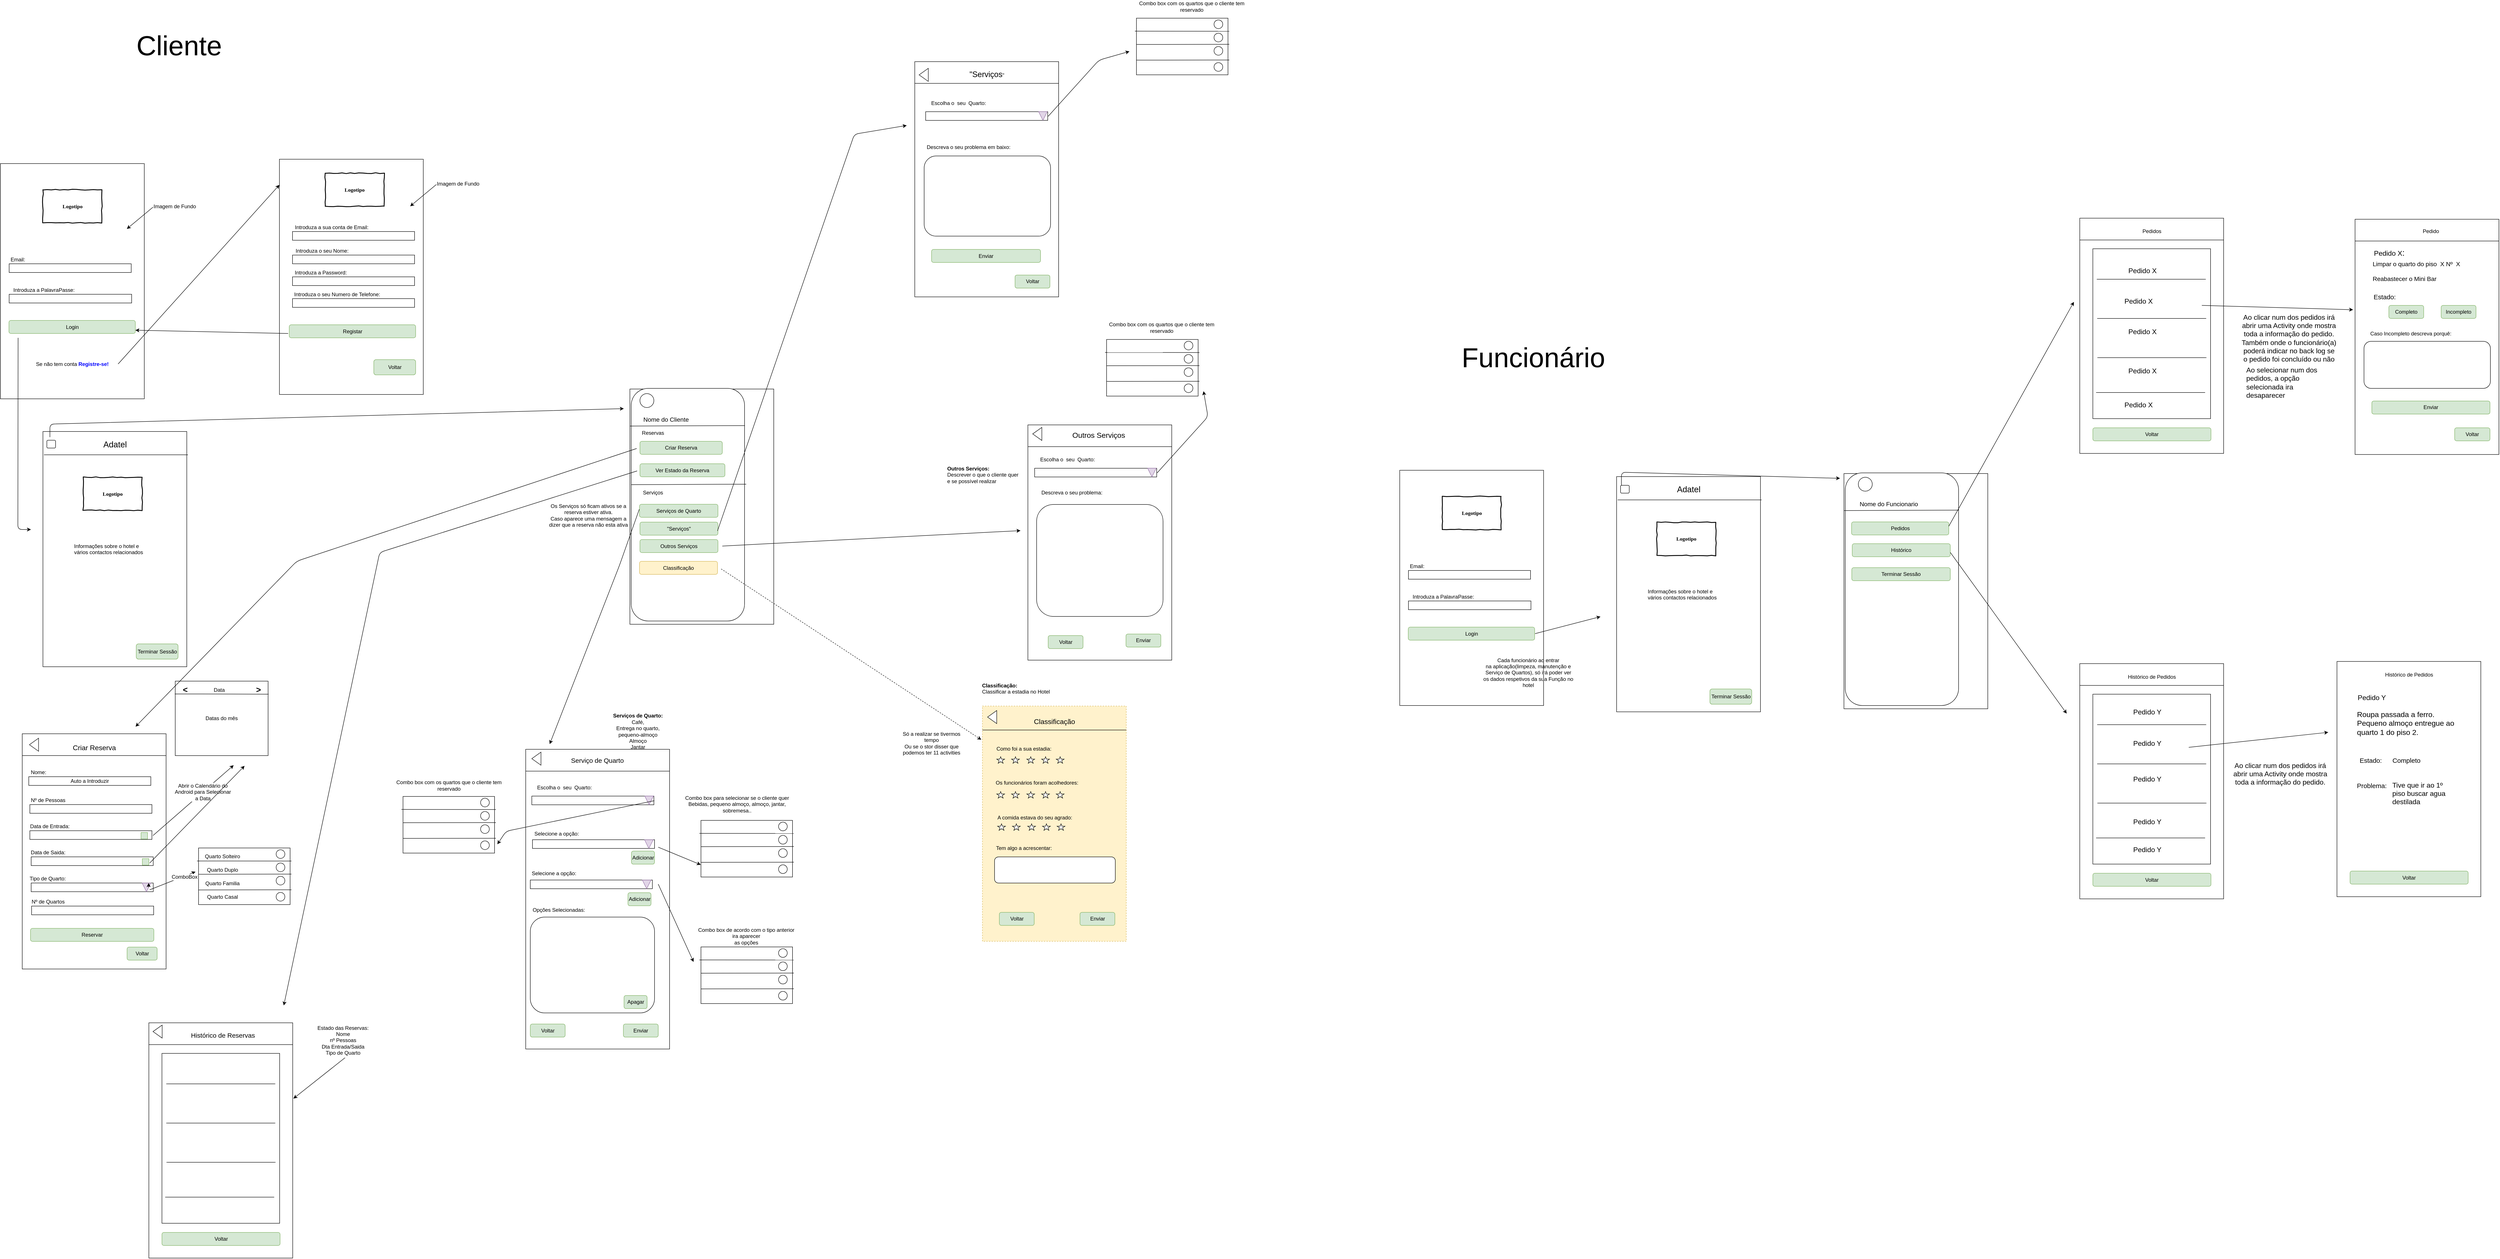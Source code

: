 <mxfile version="12.1.7" type="google" pages="1"><diagram id="XajRn-t8oKdEK7xwQJVf" name="Page-1"><mxGraphModel dx="8988" dy="7885" grid="1" gridSize="10" guides="1" tooltips="1" connect="1" arrows="1" fold="1" page="1" pageScale="1" pageWidth="3300" pageHeight="4681" math="0" shadow="0"><root><mxCell id="0"/><mxCell id="1" parent="0"/><mxCell id="KbNkLY1fOsNy1z2KFBz2-2" value="" style="rounded=0;whiteSpace=wrap;html=1;" parent="1" vertex="1"><mxGeometry x="-3020" y="-3152.5" width="330" height="540" as="geometry"/></mxCell><mxCell id="KbNkLY1fOsNy1z2KFBz2-4" value="&lt;div&gt;Logotipo&lt;/div&gt;" style="html=1;whiteSpace=wrap;comic=1;strokeWidth=2;fontFamily=Comic Sans MS;fontStyle=1;" parent="1" vertex="1"><mxGeometry x="-2922.5" y="-3092.5" width="135" height="76" as="geometry"/></mxCell><mxCell id="KbNkLY1fOsNy1z2KFBz2-5" value="" style="rounded=0;whiteSpace=wrap;html=1;" parent="1" vertex="1"><mxGeometry x="-3000" y="-2922.5" width="280" height="20" as="geometry"/></mxCell><mxCell id="KbNkLY1fOsNy1z2KFBz2-6" value="" style="rounded=0;whiteSpace=wrap;html=1;" parent="1" vertex="1"><mxGeometry x="-3000" y="-2852.5" width="281" height="20" as="geometry"/></mxCell><mxCell id="KbNkLY1fOsNy1z2KFBz2-7" value="Login" style="rounded=1;whiteSpace=wrap;html=1;fillColor=#d5e8d4;strokeColor=#82b366;" parent="1" vertex="1"><mxGeometry x="-3000.5" y="-2792.5" width="290" height="30" as="geometry"/></mxCell><mxCell id="KbNkLY1fOsNy1z2KFBz2-8" value="Email:" style="text;html=1;strokeColor=none;fillColor=none;align=center;verticalAlign=middle;whiteSpace=wrap;rounded=0;" parent="1" vertex="1"><mxGeometry x="-3000" y="-2942.5" width="40" height="20" as="geometry"/></mxCell><mxCell id="KbNkLY1fOsNy1z2KFBz2-9" value="Introduza a PalavraPasse:" style="text;html=1;strokeColor=none;fillColor=none;align=center;verticalAlign=middle;whiteSpace=wrap;rounded=0;" parent="1" vertex="1"><mxGeometry x="-3000.5" y="-2872.5" width="160" height="20" as="geometry"/></mxCell><mxCell id="KbNkLY1fOsNy1z2KFBz2-13" value="" style="endArrow=classic;html=1;" parent="1" edge="1"><mxGeometry width="50" height="50" relative="1" as="geometry"><mxPoint x="-2670" y="-3052.5" as="sourcePoint"/><mxPoint x="-2730" y="-3002.5" as="targetPoint"/></mxGeometry></mxCell><mxCell id="KbNkLY1fOsNy1z2KFBz2-14" value="Imagem de Fundo" style="text;html=1;strokeColor=none;fillColor=none;align=center;verticalAlign=middle;whiteSpace=wrap;rounded=0;" parent="1" vertex="1"><mxGeometry x="-2690" y="-3064.5" width="140" height="20" as="geometry"/></mxCell><mxCell id="KbNkLY1fOsNy1z2KFBz2-17" value="" style="rounded=0;whiteSpace=wrap;html=1;" parent="1" vertex="1"><mxGeometry x="-2380" y="-3162.5" width="330" height="540" as="geometry"/></mxCell><mxCell id="KbNkLY1fOsNy1z2KFBz2-18" value="Se não tem conta &lt;font color=&quot;#0000FF&quot;&gt;&lt;b&gt;Registre-se!&lt;/b&gt;&lt;/font&gt;" style="text;html=1;strokeColor=none;fillColor=none;align=center;verticalAlign=middle;whiteSpace=wrap;rounded=0;" parent="1" vertex="1"><mxGeometry x="-2955" y="-2702.5" width="200" height="20" as="geometry"/></mxCell><mxCell id="KbNkLY1fOsNy1z2KFBz2-20" value="" style="endArrow=classic;html=1;entryX=0;entryY=0.109;entryDx=0;entryDy=0;entryPerimeter=0;" parent="1" target="KbNkLY1fOsNy1z2KFBz2-17" edge="1"><mxGeometry width="50" height="50" relative="1" as="geometry"><mxPoint x="-2750" y="-2692.5" as="sourcePoint"/><mxPoint x="-2700" y="-2742.5" as="targetPoint"/></mxGeometry></mxCell><mxCell id="KbNkLY1fOsNy1z2KFBz2-21" value="&lt;div&gt;Logotipo&lt;/div&gt;" style="html=1;whiteSpace=wrap;comic=1;strokeWidth=2;fontFamily=Comic Sans MS;fontStyle=1;" parent="1" vertex="1"><mxGeometry x="-2275" y="-3130.5" width="135" height="76" as="geometry"/></mxCell><mxCell id="KbNkLY1fOsNy1z2KFBz2-22" value="" style="rounded=0;whiteSpace=wrap;html=1;" parent="1" vertex="1"><mxGeometry x="-2350" y="-2996.5" width="280" height="20" as="geometry"/></mxCell><mxCell id="KbNkLY1fOsNy1z2KFBz2-23" value="Introduza a sua conta de Email:" style="text;html=1;strokeColor=none;fillColor=none;align=center;verticalAlign=middle;whiteSpace=wrap;rounded=0;" parent="1" vertex="1"><mxGeometry x="-2350" y="-3016.5" width="180" height="20" as="geometry"/></mxCell><mxCell id="KbNkLY1fOsNy1z2KFBz2-24" value="" style="rounded=0;whiteSpace=wrap;html=1;" parent="1" vertex="1"><mxGeometry x="-2350" y="-2942.5" width="280" height="20" as="geometry"/></mxCell><mxCell id="KbNkLY1fOsNy1z2KFBz2-25" value="" style="rounded=0;whiteSpace=wrap;html=1;" parent="1" vertex="1"><mxGeometry x="-2350" y="-2892.5" width="280" height="20" as="geometry"/></mxCell><mxCell id="KbNkLY1fOsNy1z2KFBz2-26" value="Introduza o seu Nome:" style="text;html=1;strokeColor=none;fillColor=none;align=center;verticalAlign=middle;whiteSpace=wrap;rounded=0;" parent="1" vertex="1"><mxGeometry x="-2352.5" y="-2962.5" width="140" height="20" as="geometry"/></mxCell><mxCell id="KbNkLY1fOsNy1z2KFBz2-30" value="Introduza a Password:" style="text;html=1;strokeColor=none;fillColor=none;align=center;verticalAlign=middle;whiteSpace=wrap;rounded=0;" parent="1" vertex="1"><mxGeometry x="-2355" y="-2912.5" width="140" height="20" as="geometry"/></mxCell><mxCell id="KbNkLY1fOsNy1z2KFBz2-31" value="" style="rounded=0;whiteSpace=wrap;html=1;" parent="1" vertex="1"><mxGeometry x="-2350" y="-2842.5" width="280" height="20" as="geometry"/></mxCell><mxCell id="KbNkLY1fOsNy1z2KFBz2-32" value="Introduza o seu Numero de Telefone:" style="text;html=1;strokeColor=none;fillColor=none;align=center;verticalAlign=middle;whiteSpace=wrap;rounded=0;" parent="1" vertex="1"><mxGeometry x="-2355" y="-2862.5" width="215" height="20" as="geometry"/></mxCell><mxCell id="KbNkLY1fOsNy1z2KFBz2-33" value="Registar" style="rounded=1;whiteSpace=wrap;html=1;fillColor=#d5e8d4;strokeColor=#82b366;" parent="1" vertex="1"><mxGeometry x="-2357.5" y="-2782.5" width="290" height="30" as="geometry"/></mxCell><mxCell id="KbNkLY1fOsNy1z2KFBz2-34" value="" style="endArrow=classic;html=1;entryX=1;entryY=0.75;entryDx=0;entryDy=0;" parent="1" target="KbNkLY1fOsNy1z2KFBz2-7" edge="1"><mxGeometry width="50" height="50" relative="1" as="geometry"><mxPoint x="-2360" y="-2762.5" as="sourcePoint"/><mxPoint x="-2430" y="-2797.5" as="targetPoint"/></mxGeometry></mxCell><mxCell id="-nEDaDqVrSKcp3oK9rpR-5" value="" style="endArrow=classic;html=1;" parent="1" edge="1"><mxGeometry width="50" height="50" relative="1" as="geometry"><mxPoint x="-2979.5" y="-2752.5" as="sourcePoint"/><mxPoint x="-2950" y="-2312.5" as="targetPoint"/><Array as="points"><mxPoint x="-2980" y="-2312.5"/></Array></mxGeometry></mxCell><mxCell id="-nEDaDqVrSKcp3oK9rpR-11" value="" style="endArrow=classic;html=1;" parent="1" edge="1"><mxGeometry width="50" height="50" relative="1" as="geometry"><mxPoint x="-2020" y="-3104.5" as="sourcePoint"/><mxPoint x="-2080" y="-3054.5" as="targetPoint"/></mxGeometry></mxCell><mxCell id="-nEDaDqVrSKcp3oK9rpR-12" value="Imagem de Fundo" style="text;html=1;strokeColor=none;fillColor=none;align=center;verticalAlign=middle;whiteSpace=wrap;rounded=0;" parent="1" vertex="1"><mxGeometry x="-2040" y="-3116.5" width="140" height="20" as="geometry"/></mxCell><mxCell id="-nEDaDqVrSKcp3oK9rpR-34" value="" style="rounded=0;whiteSpace=wrap;html=1;" parent="1" vertex="1"><mxGeometry x="-2970" y="-1843.676" width="330" height="540" as="geometry"/></mxCell><mxCell id="-nEDaDqVrSKcp3oK9rpR-35" value="&lt;font style=&quot;font-size: 16px&quot;&gt;Criar Reserva&lt;/font&gt;" style="text;html=1;strokeColor=none;fillColor=none;align=center;verticalAlign=middle;whiteSpace=wrap;rounded=0;" parent="1" vertex="1"><mxGeometry x="-2862.5" y="-1822.5" width="115" height="20" as="geometry"/></mxCell><mxCell id="-nEDaDqVrSKcp3oK9rpR-37" value="" style="endArrow=none;html=1;" parent="1" edge="1"><mxGeometry width="50" height="50" relative="1" as="geometry"><mxPoint x="-2970" y="-1793.676" as="sourcePoint"/><mxPoint x="-2640" y="-1793.676" as="targetPoint"/></mxGeometry></mxCell><mxCell id="-nEDaDqVrSKcp3oK9rpR-39" value="Auto a Introduzir" style="rounded=0;whiteSpace=wrap;html=1;" parent="1" vertex="1"><mxGeometry x="-2955" y="-1745.118" width="280" height="20" as="geometry"/></mxCell><mxCell id="-nEDaDqVrSKcp3oK9rpR-40" value="Nome:" style="text;html=1;strokeColor=none;fillColor=none;align=center;verticalAlign=middle;whiteSpace=wrap;rounded=0;" parent="1" vertex="1"><mxGeometry x="-2965" y="-1765" width="65" height="20" as="geometry"/></mxCell><mxCell id="-nEDaDqVrSKcp3oK9rpR-42" value="" style="rounded=0;whiteSpace=wrap;html=1;" parent="1" vertex="1"><mxGeometry x="-2952.5" y="-1681.118" width="280" height="20" as="geometry"/></mxCell><mxCell id="-nEDaDqVrSKcp3oK9rpR-43" value="Nº de Pessoas" style="text;html=1;strokeColor=none;fillColor=none;align=center;verticalAlign=middle;whiteSpace=wrap;rounded=0;" parent="1" vertex="1"><mxGeometry x="-2962" y="-1701" width="103" height="20" as="geometry"/></mxCell><mxCell id="-nEDaDqVrSKcp3oK9rpR-45" value="" style="rounded=0;whiteSpace=wrap;html=1;" parent="1" vertex="1"><mxGeometry x="-2952.5" y="-1621.118" width="280" height="20" as="geometry"/></mxCell><mxCell id="-nEDaDqVrSKcp3oK9rpR-46" value="Data de Entrada:" style="text;html=1;strokeColor=none;fillColor=none;align=center;verticalAlign=middle;whiteSpace=wrap;rounded=0;" parent="1" vertex="1"><mxGeometry x="-2958" y="-1641" width="103" height="20" as="geometry"/></mxCell><mxCell id="-nEDaDqVrSKcp3oK9rpR-48" value="" style="whiteSpace=wrap;html=1;aspect=fixed;fillColor=#d5e8d4;strokeColor=#82b366;" parent="1" vertex="1"><mxGeometry x="-2697.5" y="-1617" width="15" height="15" as="geometry"/></mxCell><mxCell id="-nEDaDqVrSKcp3oK9rpR-49" value="" style="endArrow=classic;html=1;" parent="1" edge="1"><mxGeometry width="50" height="50" relative="1" as="geometry"><mxPoint x="-2670" y="-1610" as="sourcePoint"/><mxPoint x="-2485" y="-1771.5" as="targetPoint"/></mxGeometry></mxCell><mxCell id="-nEDaDqVrSKcp3oK9rpR-50" value="&lt;div&gt;Abrir o Calendário do &lt;br&gt;&lt;/div&gt;&lt;div&gt;Android para Selecionar&lt;/div&gt;&lt;div&gt; a Data&lt;br&gt;&lt;/div&gt;" style="text;html=1;resizable=0;points=[];align=center;verticalAlign=middle;labelBackgroundColor=#ffffff;" parent="-nEDaDqVrSKcp3oK9rpR-49" vertex="1" connectable="0"><mxGeometry x="0.238" y="1" relative="1" as="geometry"><mxPoint as="offset"/></mxGeometry></mxCell><mxCell id="-nEDaDqVrSKcp3oK9rpR-51" value="Datas do mês" style="rounded=0;whiteSpace=wrap;html=1;" parent="1" vertex="1"><mxGeometry x="-2619" y="-1964.5" width="213" height="171" as="geometry"/></mxCell><mxCell id="-nEDaDqVrSKcp3oK9rpR-52" value="" style="endArrow=none;html=1;" parent="1" edge="1"><mxGeometry width="50" height="50" relative="1" as="geometry"><mxPoint x="-2620" y="-1935" as="sourcePoint"/><mxPoint x="-2405" y="-1934.5" as="targetPoint"/><Array as="points"><mxPoint x="-2570" y="-1935"/></Array></mxGeometry></mxCell><mxCell id="-nEDaDqVrSKcp3oK9rpR-53" value="Data" style="text;html=1;strokeColor=none;fillColor=none;align=center;verticalAlign=middle;whiteSpace=wrap;rounded=0;" parent="1" vertex="1"><mxGeometry x="-2538.5" y="-1954.5" width="40" height="20" as="geometry"/></mxCell><mxCell id="-nEDaDqVrSKcp3oK9rpR-54" value="&lt;font size=&quot;1&quot;&gt;&lt;b style=&quot;font-size: 19px&quot;&gt;&amp;lt;&lt;/b&gt;&lt;/font&gt;" style="text;html=1;strokeColor=none;fillColor=none;align=center;verticalAlign=middle;whiteSpace=wrap;rounded=0;" parent="1" vertex="1"><mxGeometry x="-2616" y="-1954.5" width="40" height="20" as="geometry"/></mxCell><mxCell id="-nEDaDqVrSKcp3oK9rpR-55" value="&lt;font style=&quot;font-size: 19px&quot;&gt;&lt;b&gt;&amp;gt;&lt;/b&gt;&lt;/font&gt;" style="text;html=1;strokeColor=none;fillColor=none;align=center;verticalAlign=middle;whiteSpace=wrap;rounded=0;" parent="1" vertex="1"><mxGeometry x="-2448.5" y="-1954.5" width="40" height="20" as="geometry"/></mxCell><mxCell id="-nEDaDqVrSKcp3oK9rpR-56" value="" style="rounded=0;whiteSpace=wrap;html=1;" parent="1" vertex="1"><mxGeometry x="-2949.5" y="-1561.118" width="280" height="20" as="geometry"/></mxCell><mxCell id="-nEDaDqVrSKcp3oK9rpR-57" value="Data de Saida:" style="text;html=1;strokeColor=none;fillColor=none;align=center;verticalAlign=middle;whiteSpace=wrap;rounded=0;" parent="1" vertex="1"><mxGeometry x="-2962" y="-1581" width="103" height="20" as="geometry"/></mxCell><mxCell id="-nEDaDqVrSKcp3oK9rpR-58" value="" style="whiteSpace=wrap;html=1;aspect=fixed;fillColor=#d5e8d4;strokeColor=#82b366;" parent="1" vertex="1"><mxGeometry x="-2694.5" y="-1557" width="15" height="15" as="geometry"/></mxCell><mxCell id="-nEDaDqVrSKcp3oK9rpR-60" value="" style="endArrow=classic;html=1;" parent="1" edge="1"><mxGeometry width="50" height="50" relative="1" as="geometry"><mxPoint x="-2677.5" y="-1547" as="sourcePoint"/><mxPoint x="-2460" y="-1770" as="targetPoint"/></mxGeometry></mxCell><mxCell id="-nEDaDqVrSKcp3oK9rpR-61" value="" style="rounded=0;whiteSpace=wrap;html=1;" parent="1" vertex="1"><mxGeometry x="-2949.5" y="-1501.118" width="280" height="20" as="geometry"/></mxCell><mxCell id="-nEDaDqVrSKcp3oK9rpR-62" value="Tipo de Quarto:" style="text;html=1;strokeColor=none;fillColor=none;align=center;verticalAlign=middle;whiteSpace=wrap;rounded=0;" parent="1" vertex="1"><mxGeometry x="-2963" y="-1521" width="103" height="20" as="geometry"/></mxCell><mxCell id="-nEDaDqVrSKcp3oK9rpR-63" value="" style="triangle;whiteSpace=wrap;html=1;rotation=90;fillColor=#e1d5e7;strokeColor=#9673a6;" parent="1" vertex="1"><mxGeometry x="-2695" y="-1501" width="20" height="20" as="geometry"/></mxCell><mxCell id="-nEDaDqVrSKcp3oK9rpR-64" value="Reservar" style="rounded=1;whiteSpace=wrap;html=1;fillColor=#d5e8d4;strokeColor=#82b366;" parent="1" vertex="1"><mxGeometry x="-2951" y="-1397" width="283" height="30" as="geometry"/></mxCell><mxCell id="-nEDaDqVrSKcp3oK9rpR-65" value="" style="rounded=0;whiteSpace=wrap;html=1;" parent="1" vertex="1"><mxGeometry x="-2565.5" y="-1581.5" width="210" height="130" as="geometry"/></mxCell><mxCell id="-nEDaDqVrSKcp3oK9rpR-66" value="" style="endArrow=classic;html=1;" parent="1" edge="1"><mxGeometry width="50" height="50" relative="1" as="geometry"><mxPoint x="-2677.5" y="-1485.5" as="sourcePoint"/><mxPoint x="-2572.5" y="-1527" as="targetPoint"/></mxGeometry></mxCell><mxCell id="-nEDaDqVrSKcp3oK9rpR-67" value="&lt;div&gt;ComboBox&lt;/div&gt;" style="text;html=1;resizable=0;points=[];align=center;verticalAlign=middle;labelBackgroundColor=#ffffff;" parent="-nEDaDqVrSKcp3oK9rpR-66" vertex="1" connectable="0"><mxGeometry x="0.495" y="-1" relative="1" as="geometry"><mxPoint as="offset"/></mxGeometry></mxCell><mxCell id="-nEDaDqVrSKcp3oK9rpR-68" value="&lt;div&gt;Quarto Solteiro&lt;/div&gt;" style="text;html=1;strokeColor=none;fillColor=none;align=center;verticalAlign=middle;whiteSpace=wrap;rounded=0;" parent="1" vertex="1"><mxGeometry x="-2562" y="-1572.5" width="103" height="20" as="geometry"/></mxCell><mxCell id="-nEDaDqVrSKcp3oK9rpR-69" value="&lt;div&gt;Quarto Duplo&lt;br&gt;&lt;/div&gt;" style="text;html=1;strokeColor=none;fillColor=none;align=center;verticalAlign=middle;whiteSpace=wrap;rounded=0;" parent="1" vertex="1"><mxGeometry x="-2562" y="-1541.5" width="103" height="20" as="geometry"/></mxCell><mxCell id="-nEDaDqVrSKcp3oK9rpR-70" value="&lt;div&gt;Quarto Familia&lt;br&gt;&lt;/div&gt;" style="text;html=1;strokeColor=none;fillColor=none;align=center;verticalAlign=middle;whiteSpace=wrap;rounded=0;" parent="1" vertex="1"><mxGeometry x="-2562" y="-1510.5" width="103" height="20" as="geometry"/></mxCell><mxCell id="-nEDaDqVrSKcp3oK9rpR-71" value="&lt;div&gt;Quarto Casal&lt;br&gt;&lt;/div&gt;" style="text;html=1;strokeColor=none;fillColor=none;align=center;verticalAlign=middle;whiteSpace=wrap;rounded=0;" parent="1" vertex="1"><mxGeometry x="-2562" y="-1479.5" width="103" height="20" as="geometry"/></mxCell><mxCell id="-nEDaDqVrSKcp3oK9rpR-72" value="" style="endArrow=none;html=1;" parent="1" edge="1"><mxGeometry width="50" height="50" relative="1" as="geometry"><mxPoint x="-2569" y="-1551.676" as="sourcePoint"/><mxPoint x="-2352.5" y="-1551.5" as="targetPoint"/></mxGeometry></mxCell><mxCell id="-nEDaDqVrSKcp3oK9rpR-73" value="" style="endArrow=none;html=1;" parent="1" edge="1"><mxGeometry width="50" height="50" relative="1" as="geometry"><mxPoint x="-2565.5" y="-1521.176" as="sourcePoint"/><mxPoint x="-2352.5" y="-1521.5" as="targetPoint"/></mxGeometry></mxCell><mxCell id="-nEDaDqVrSKcp3oK9rpR-74" value="" style="endArrow=none;html=1;" parent="1" edge="1"><mxGeometry width="50" height="50" relative="1" as="geometry"><mxPoint x="-2565" y="-1485.176" as="sourcePoint"/><mxPoint x="-2352.5" y="-1485.5" as="targetPoint"/></mxGeometry></mxCell><mxCell id="-nEDaDqVrSKcp3oK9rpR-75" value="" style="ellipse;whiteSpace=wrap;html=1;aspect=fixed;" parent="1" vertex="1"><mxGeometry x="-2387.5" y="-1577.5" width="20" height="20" as="geometry"/></mxCell><mxCell id="-nEDaDqVrSKcp3oK9rpR-76" value="" style="ellipse;whiteSpace=wrap;html=1;aspect=fixed;" parent="1" vertex="1"><mxGeometry x="-2387.5" y="-1547" width="20" height="20" as="geometry"/></mxCell><mxCell id="-nEDaDqVrSKcp3oK9rpR-77" value="" style="ellipse;whiteSpace=wrap;html=1;aspect=fixed;" parent="1" vertex="1"><mxGeometry x="-2387.5" y="-1516.5" width="20" height="20" as="geometry"/></mxCell><mxCell id="-nEDaDqVrSKcp3oK9rpR-78" value="" style="ellipse;whiteSpace=wrap;html=1;aspect=fixed;" parent="1" vertex="1"><mxGeometry x="-2387.5" y="-1479.5" width="20" height="20" as="geometry"/></mxCell><mxCell id="-nEDaDqVrSKcp3oK9rpR-80" value="" style="rounded=0;whiteSpace=wrap;html=1;" parent="1" vertex="1"><mxGeometry x="-2679.5" y="-1180.176" width="330" height="540" as="geometry"/></mxCell><mxCell id="-nEDaDqVrSKcp3oK9rpR-81" value="&lt;font style=&quot;font-size: 15px&quot;&gt;Histórico de Reservas&lt;/font&gt;" style="text;html=1;strokeColor=none;fillColor=none;align=center;verticalAlign=middle;whiteSpace=wrap;rounded=0;" parent="1" vertex="1"><mxGeometry x="-2591.5" y="-1162.5" width="163" height="20" as="geometry"/></mxCell><mxCell id="-nEDaDqVrSKcp3oK9rpR-83" value="" style="endArrow=none;html=1;" parent="1" edge="1"><mxGeometry width="50" height="50" relative="1" as="geometry"><mxPoint x="-2679.5" y="-1130.176" as="sourcePoint"/><mxPoint x="-2349.5" y="-1130.176" as="targetPoint"/></mxGeometry></mxCell><mxCell id="-nEDaDqVrSKcp3oK9rpR-88" value="" style="rounded=0;whiteSpace=wrap;html=1;" parent="1" vertex="1"><mxGeometry x="-2649.5" y="-1110" width="270" height="390" as="geometry"/></mxCell><mxCell id="-nEDaDqVrSKcp3oK9rpR-89" value="" style="endArrow=none;html=1;" parent="1" edge="1"><mxGeometry width="50" height="50" relative="1" as="geometry"><mxPoint x="-2639.5" y="-1040" as="sourcePoint"/><mxPoint x="-2389.5" y="-1040" as="targetPoint"/></mxGeometry></mxCell><mxCell id="-1Kff9KluUarkjXTBm7q-2" value="" style="endArrow=none;html=1;" parent="1" edge="1"><mxGeometry width="50" height="50" relative="1" as="geometry"><mxPoint x="-2639.5" y="-950" as="sourcePoint"/><mxPoint x="-2389.5" y="-950" as="targetPoint"/></mxGeometry></mxCell><mxCell id="-1Kff9KluUarkjXTBm7q-3" value="" style="endArrow=none;html=1;" parent="1" edge="1"><mxGeometry width="50" height="50" relative="1" as="geometry"><mxPoint x="-2639" y="-860" as="sourcePoint"/><mxPoint x="-2389" y="-860" as="targetPoint"/></mxGeometry></mxCell><mxCell id="-1Kff9KluUarkjXTBm7q-4" value="" style="endArrow=none;html=1;" parent="1" edge="1"><mxGeometry width="50" height="50" relative="1" as="geometry"><mxPoint x="-2642" y="-780" as="sourcePoint"/><mxPoint x="-2392" y="-780" as="targetPoint"/></mxGeometry></mxCell><mxCell id="-1Kff9KluUarkjXTBm7q-6" value="&lt;div&gt;Estado das Reservas:&lt;/div&gt;&lt;div&gt;Nome&lt;/div&gt;&lt;div&gt;nº Pessoas&lt;/div&gt;&lt;div&gt;Dta Entrada/Saida&lt;/div&gt;&lt;div&gt;Tipo de Quarto&lt;br&gt;&lt;/div&gt;" style="text;html=1;strokeColor=none;fillColor=none;align=center;verticalAlign=middle;whiteSpace=wrap;rounded=0;" parent="1" vertex="1"><mxGeometry x="-2339.5" y="-1150" width="210" height="20" as="geometry"/></mxCell><mxCell id="-1Kff9KluUarkjXTBm7q-7" value="" style="endArrow=classic;html=1;entryX=1.005;entryY=0.322;entryDx=0;entryDy=0;entryPerimeter=0;" parent="1" target="-nEDaDqVrSKcp3oK9rpR-80" edge="1"><mxGeometry width="50" height="50" relative="1" as="geometry"><mxPoint x="-2229.5" y="-1100" as="sourcePoint"/><mxPoint x="-2299.5" y="-980" as="targetPoint"/></mxGeometry></mxCell><mxCell id="-1Kff9KluUarkjXTBm7q-9" value="&lt;div&gt;&lt;b&gt;Serviços de Quarto:&lt;/b&gt;&lt;/div&gt;&lt;div&gt;Café,&lt;br&gt;&lt;/div&gt;&lt;div&gt;Entrega no quarto,&lt;/div&gt;&lt;div&gt;pequeno-almoço&lt;/div&gt;&lt;div&gt;Almoço&lt;/div&gt;&lt;div&gt;Jantar&lt;/div&gt;" style="text;html=1;strokeColor=none;fillColor=none;align=center;verticalAlign=middle;whiteSpace=wrap;rounded=0;" parent="1" vertex="1"><mxGeometry x="-1655.5" y="-1858.539" width="195" height="20" as="geometry"/></mxCell><mxCell id="-1Kff9KluUarkjXTBm7q-13" value="&lt;div&gt;&lt;b&gt;Outros Serviços:&lt;/b&gt;&lt;/div&gt;&lt;div&gt;Descrever o que o cliente quer&lt;/div&gt;&lt;div&gt;e se possível realizar&lt;/div&gt;" style="text;html=1;resizable=0;points=[];autosize=1;align=left;verticalAlign=top;spacingTop=-4;" parent="1" vertex="1"><mxGeometry x="-850" y="-2462.5" width="180" height="40" as="geometry"/></mxCell><mxCell id="-1Kff9KluUarkjXTBm7q-18" value="&lt;div&gt;&lt;b&gt;Classificação:&lt;/b&gt;&lt;/div&gt;&lt;div&gt;Classificar a estadia no Hotel&lt;br&gt;&lt;/div&gt;" style="text;html=1;resizable=0;points=[];autosize=1;align=left;verticalAlign=top;spacingTop=-4;" parent="1" vertex="1"><mxGeometry x="-770.5" y="-1964.5" width="180" height="30" as="geometry"/></mxCell><mxCell id="iUCJwzNKC1Xf94IM1Cih-19" style="edgeStyle=orthogonalEdgeStyle;rounded=0;orthogonalLoop=1;jettySize=auto;html=1;exitX=0.5;exitY=0;exitDx=0;exitDy=0;entryX=0;entryY=0.25;entryDx=0;entryDy=0;" parent="1" source="-nEDaDqVrSKcp3oK9rpR-63" target="-nEDaDqVrSKcp3oK9rpR-63" edge="1"><mxGeometry relative="1" as="geometry"/></mxCell><mxCell id="iUCJwzNKC1Xf94IM1Cih-23" value="" style="rounded=0;whiteSpace=wrap;html=1;" parent="1" vertex="1"><mxGeometry x="-414" y="-3486.265" width="210" height="130" as="geometry"/></mxCell><mxCell id="iUCJwzNKC1Xf94IM1Cih-28" value="" style="endArrow=none;html=1;" parent="1" edge="1"><mxGeometry width="50" height="50" relative="1" as="geometry"><mxPoint x="-417.5" y="-3456.441" as="sourcePoint"/><mxPoint x="-201" y="-3456.265" as="targetPoint"/></mxGeometry></mxCell><mxCell id="iUCJwzNKC1Xf94IM1Cih-29" value="" style="endArrow=none;html=1;" parent="1" edge="1"><mxGeometry width="50" height="50" relative="1" as="geometry"><mxPoint x="-414" y="-3425.941" as="sourcePoint"/><mxPoint x="-201" y="-3426.265" as="targetPoint"/></mxGeometry></mxCell><mxCell id="iUCJwzNKC1Xf94IM1Cih-30" value="" style="endArrow=none;html=1;" parent="1" edge="1"><mxGeometry width="50" height="50" relative="1" as="geometry"><mxPoint x="-413.5" y="-3389.941" as="sourcePoint"/><mxPoint x="-201" y="-3390.265" as="targetPoint"/></mxGeometry></mxCell><mxCell id="iUCJwzNKC1Xf94IM1Cih-31" value="" style="ellipse;whiteSpace=wrap;html=1;aspect=fixed;" parent="1" vertex="1"><mxGeometry x="-236" y="-3482.265" width="20" height="20" as="geometry"/></mxCell><mxCell id="iUCJwzNKC1Xf94IM1Cih-32" value="" style="ellipse;whiteSpace=wrap;html=1;aspect=fixed;" parent="1" vertex="1"><mxGeometry x="-236" y="-3451.765" width="20" height="20" as="geometry"/></mxCell><mxCell id="iUCJwzNKC1Xf94IM1Cih-33" value="" style="ellipse;whiteSpace=wrap;html=1;aspect=fixed;" parent="1" vertex="1"><mxGeometry x="-236" y="-3421.265" width="20" height="20" as="geometry"/></mxCell><mxCell id="iUCJwzNKC1Xf94IM1Cih-34" value="" style="ellipse;whiteSpace=wrap;html=1;aspect=fixed;" parent="1" vertex="1"><mxGeometry x="-236" y="-3384.265" width="20" height="20" as="geometry"/></mxCell><mxCell id="iUCJwzNKC1Xf94IM1Cih-37" value="&lt;div&gt;Combo box com os quartos que o cliente tem reservado&lt;br&gt;&lt;/div&gt;" style="text;html=1;strokeColor=none;fillColor=none;align=center;verticalAlign=middle;whiteSpace=wrap;rounded=0;" parent="1" vertex="1"><mxGeometry x="-413.5" y="-3523.265" width="252" height="20" as="geometry"/></mxCell><mxCell id="iUCJwzNKC1Xf94IM1Cih-75" value="" style="rounded=0;whiteSpace=wrap;html=1;" parent="1" vertex="1"><mxGeometry x="-1815" y="-1808" width="330" height="688" as="geometry"/></mxCell><mxCell id="iUCJwzNKC1Xf94IM1Cih-76" value="&lt;font style=&quot;font-size: 15px&quot;&gt;Serviço de Quarto&lt;/font&gt;" style="text;html=1;strokeColor=none;fillColor=none;align=center;verticalAlign=middle;whiteSpace=wrap;rounded=0;" parent="1" vertex="1"><mxGeometry x="-1717" y="-1792.833" width="133" height="20" as="geometry"/></mxCell><mxCell id="iUCJwzNKC1Xf94IM1Cih-78" value="" style="endArrow=none;html=1;" parent="1" edge="1"><mxGeometry width="50" height="50" relative="1" as="geometry"><mxPoint x="-1815.333" y="-1757.922" as="sourcePoint"/><mxPoint x="-1485.333" y="-1757.922" as="targetPoint"/></mxGeometry></mxCell><mxCell id="iUCJwzNKC1Xf94IM1Cih-79" value="Selecione a opção:" style="text;html=1;strokeColor=none;fillColor=none;align=center;verticalAlign=middle;whiteSpace=wrap;rounded=0;" parent="1" vertex="1"><mxGeometry x="-1824.5" y="-1624.333" width="160" height="20" as="geometry"/></mxCell><mxCell id="iUCJwzNKC1Xf94IM1Cih-80" value="" style="rounded=0;whiteSpace=wrap;html=1;" parent="1" vertex="1"><mxGeometry x="-1799.5" y="-1600.451" width="280" height="20" as="geometry"/></mxCell><mxCell id="iUCJwzNKC1Xf94IM1Cih-81" value="" style="triangle;whiteSpace=wrap;html=1;rotation=90;fillColor=#e1d5e7;strokeColor=#9673a6;" parent="1" vertex="1"><mxGeometry x="-1542.5" y="-1600.333" width="20" height="20" as="geometry"/></mxCell><mxCell id="iUCJwzNKC1Xf94IM1Cih-84" value="Enviar" style="rounded=1;whiteSpace=wrap;html=1;fillColor=#d5e8d4;strokeColor=#82b366;" parent="1" vertex="1"><mxGeometry x="-1591" y="-1177.333" width="80" height="30" as="geometry"/></mxCell><mxCell id="iUCJwzNKC1Xf94IM1Cih-86" value="" style="endArrow=classic;html=1;" parent="1" edge="1"><mxGeometry width="50" height="50" relative="1" as="geometry"><mxPoint x="-1511" y="-1583.333" as="sourcePoint"/><mxPoint x="-1413.5" y="-1543" as="targetPoint"/></mxGeometry></mxCell><mxCell id="iUCJwzNKC1Xf94IM1Cih-87" value="" style="rounded=0;whiteSpace=wrap;html=1;" parent="1" vertex="1"><mxGeometry x="-1413" y="-1644.833" width="210" height="130" as="geometry"/></mxCell><mxCell id="iUCJwzNKC1Xf94IM1Cih-88" value="" style="endArrow=none;html=1;" parent="1" edge="1"><mxGeometry width="50" height="50" relative="1" as="geometry"><mxPoint x="-1416.5" y="-1615.01" as="sourcePoint"/><mxPoint x="-1200" y="-1614.833" as="targetPoint"/></mxGeometry></mxCell><mxCell id="iUCJwzNKC1Xf94IM1Cih-89" value="" style="endArrow=none;html=1;" parent="1" edge="1"><mxGeometry width="50" height="50" relative="1" as="geometry"><mxPoint x="-1413" y="-1584.51" as="sourcePoint"/><mxPoint x="-1200" y="-1584.833" as="targetPoint"/></mxGeometry></mxCell><mxCell id="iUCJwzNKC1Xf94IM1Cih-90" value="" style="endArrow=none;html=1;" parent="1" edge="1"><mxGeometry width="50" height="50" relative="1" as="geometry"><mxPoint x="-1412.5" y="-1548.51" as="sourcePoint"/><mxPoint x="-1200" y="-1548.833" as="targetPoint"/></mxGeometry></mxCell><mxCell id="iUCJwzNKC1Xf94IM1Cih-91" value="" style="ellipse;whiteSpace=wrap;html=1;aspect=fixed;" parent="1" vertex="1"><mxGeometry x="-1235" y="-1640.833" width="20" height="20" as="geometry"/></mxCell><mxCell id="iUCJwzNKC1Xf94IM1Cih-92" value="" style="ellipse;whiteSpace=wrap;html=1;aspect=fixed;" parent="1" vertex="1"><mxGeometry x="-1235" y="-1610.333" width="20" height="20" as="geometry"/></mxCell><mxCell id="iUCJwzNKC1Xf94IM1Cih-93" value="" style="ellipse;whiteSpace=wrap;html=1;aspect=fixed;" parent="1" vertex="1"><mxGeometry x="-1235" y="-1579.833" width="20" height="20" as="geometry"/></mxCell><mxCell id="iUCJwzNKC1Xf94IM1Cih-94" value="" style="ellipse;whiteSpace=wrap;html=1;aspect=fixed;" parent="1" vertex="1"><mxGeometry x="-1235" y="-1542.833" width="20" height="20" as="geometry"/></mxCell><mxCell id="iUCJwzNKC1Xf94IM1Cih-95" value="&lt;div&gt;Combo box para selecionar se o cliente quer Bebidas, pequeno almoço, almoço, jantar, sobremesa..&lt;br&gt;&lt;/div&gt;" style="text;html=1;strokeColor=none;fillColor=none;align=center;verticalAlign=middle;whiteSpace=wrap;rounded=0;" parent="1" vertex="1"><mxGeometry x="-1456.5" y="-1691.833" width="252" height="20" as="geometry"/></mxCell><mxCell id="iUCJwzNKC1Xf94IM1Cih-98" value="" style="rounded=1;whiteSpace=wrap;html=1;" parent="1" vertex="1"><mxGeometry x="-1804.5" y="-1422.833" width="285" height="220" as="geometry"/></mxCell><mxCell id="iUCJwzNKC1Xf94IM1Cih-100" value="" style="rounded=0;whiteSpace=wrap;html=1;" parent="1" vertex="1"><mxGeometry x="-1804.5" y="-1507.951" width="280" height="20" as="geometry"/></mxCell><mxCell id="iUCJwzNKC1Xf94IM1Cih-101" value="" style="triangle;whiteSpace=wrap;html=1;rotation=90;fillColor=#e1d5e7;strokeColor=#9673a6;" parent="1" vertex="1"><mxGeometry x="-1547.5" y="-1507.833" width="20" height="20" as="geometry"/></mxCell><mxCell id="iUCJwzNKC1Xf94IM1Cih-102" value="Selecione a opção:" style="text;html=1;strokeColor=none;fillColor=none;align=center;verticalAlign=middle;whiteSpace=wrap;rounded=0;" parent="1" vertex="1"><mxGeometry x="-1830" y="-1532.833" width="160" height="20" as="geometry"/></mxCell><mxCell id="iUCJwzNKC1Xf94IM1Cih-104" value="" style="endArrow=classic;html=1;" parent="1" edge="1"><mxGeometry width="50" height="50" relative="1" as="geometry"><mxPoint x="-1511" y="-1498.5" as="sourcePoint"/><mxPoint x="-1430" y="-1320" as="targetPoint"/></mxGeometry></mxCell><mxCell id="iUCJwzNKC1Xf94IM1Cih-105" value="" style="rounded=0;whiteSpace=wrap;html=1;" parent="1" vertex="1"><mxGeometry x="-1413" y="-1354.333" width="210" height="130" as="geometry"/></mxCell><mxCell id="iUCJwzNKC1Xf94IM1Cih-106" value="" style="endArrow=none;html=1;" parent="1" edge="1"><mxGeometry width="50" height="50" relative="1" as="geometry"><mxPoint x="-1416.5" y="-1324.51" as="sourcePoint"/><mxPoint x="-1200" y="-1324.333" as="targetPoint"/></mxGeometry></mxCell><mxCell id="iUCJwzNKC1Xf94IM1Cih-107" value="" style="endArrow=none;html=1;" parent="1" edge="1"><mxGeometry width="50" height="50" relative="1" as="geometry"><mxPoint x="-1413" y="-1294.01" as="sourcePoint"/><mxPoint x="-1200" y="-1294.333" as="targetPoint"/></mxGeometry></mxCell><mxCell id="iUCJwzNKC1Xf94IM1Cih-108" value="" style="endArrow=none;html=1;" parent="1" edge="1"><mxGeometry width="50" height="50" relative="1" as="geometry"><mxPoint x="-1412.5" y="-1258.01" as="sourcePoint"/><mxPoint x="-1200" y="-1258.333" as="targetPoint"/></mxGeometry></mxCell><mxCell id="iUCJwzNKC1Xf94IM1Cih-109" value="" style="ellipse;whiteSpace=wrap;html=1;aspect=fixed;" parent="1" vertex="1"><mxGeometry x="-1235" y="-1350.333" width="20" height="20" as="geometry"/></mxCell><mxCell id="iUCJwzNKC1Xf94IM1Cih-110" value="" style="ellipse;whiteSpace=wrap;html=1;aspect=fixed;" parent="1" vertex="1"><mxGeometry x="-1235" y="-1319.833" width="20" height="20" as="geometry"/></mxCell><mxCell id="iUCJwzNKC1Xf94IM1Cih-111" value="" style="ellipse;whiteSpace=wrap;html=1;aspect=fixed;" parent="1" vertex="1"><mxGeometry x="-1235" y="-1289.333" width="20" height="20" as="geometry"/></mxCell><mxCell id="iUCJwzNKC1Xf94IM1Cih-112" value="" style="ellipse;whiteSpace=wrap;html=1;aspect=fixed;" parent="1" vertex="1"><mxGeometry x="-1235" y="-1252.333" width="20" height="20" as="geometry"/></mxCell><mxCell id="iUCJwzNKC1Xf94IM1Cih-113" value="&lt;div&gt;Combo box de acordo com o tipo anterior&lt;/div&gt;&lt;div&gt;ira aparecer &lt;br&gt;&lt;/div&gt;as opções" style="text;html=1;strokeColor=none;fillColor=none;align=center;verticalAlign=middle;whiteSpace=wrap;rounded=0;" parent="1" vertex="1"><mxGeometry x="-1435.5" y="-1388.69" width="252" height="20" as="geometry"/></mxCell><mxCell id="iUCJwzNKC1Xf94IM1Cih-114" value="Opções Selecionadas:" style="text;html=1;strokeColor=none;fillColor=none;align=center;verticalAlign=middle;whiteSpace=wrap;rounded=0;" parent="1" vertex="1"><mxGeometry x="-1819.5" y="-1448.833" width="160" height="20" as="geometry"/></mxCell><mxCell id="iUCJwzNKC1Xf94IM1Cih-115" value="Apagar" style="rounded=1;whiteSpace=wrap;html=1;fillColor=#d5e8d4;strokeColor=#82b366;" parent="1" vertex="1"><mxGeometry x="-1589.5" y="-1242.833" width="53" height="30" as="geometry"/></mxCell><mxCell id="iUCJwzNKC1Xf94IM1Cih-116" value="Voltar" style="rounded=1;whiteSpace=wrap;html=1;fillColor=#d5e8d4;strokeColor=#82b366;" parent="1" vertex="1"><mxGeometry x="-1804.5" y="-1177.333" width="80" height="30" as="geometry"/></mxCell><mxCell id="iUCJwzNKC1Xf94IM1Cih-117" value="" style="rounded=0;whiteSpace=wrap;html=1;" parent="1" vertex="1"><mxGeometry x="-663" y="-2552.667" width="330" height="540" as="geometry"/></mxCell><mxCell id="iUCJwzNKC1Xf94IM1Cih-118" value="&lt;font style=&quot;font-size: 17px&quot;&gt;Outros Serviços&lt;/font&gt;" style="text;html=1;strokeColor=none;fillColor=none;align=center;verticalAlign=middle;whiteSpace=wrap;rounded=0;" parent="1" vertex="1"><mxGeometry x="-563" y="-2537.667" width="125" height="20" as="geometry"/></mxCell><mxCell id="iUCJwzNKC1Xf94IM1Cih-120" value="" style="endArrow=none;html=1;" parent="1" edge="1"><mxGeometry width="50" height="50" relative="1" as="geometry"><mxPoint x="-662.833" y="-2502.755" as="sourcePoint"/><mxPoint x="-332.833" y="-2502.755" as="targetPoint"/></mxGeometry></mxCell><mxCell id="iUCJwzNKC1Xf94IM1Cih-125" value="" style="rounded=1;whiteSpace=wrap;html=1;" parent="1" vertex="1"><mxGeometry x="-643" y="-2370" width="290" height="257" as="geometry"/></mxCell><mxCell id="iUCJwzNKC1Xf94IM1Cih-126" value="Enviar" style="rounded=1;whiteSpace=wrap;html=1;fillColor=#d5e8d4;strokeColor=#82b366;" parent="1" vertex="1"><mxGeometry x="-438" y="-2072.667" width="80" height="30" as="geometry"/></mxCell><mxCell id="iUCJwzNKC1Xf94IM1Cih-127" value="Descreva o seu problema:" style="text;html=1;strokeColor=none;fillColor=none;align=center;verticalAlign=middle;whiteSpace=wrap;rounded=0;" parent="1" vertex="1"><mxGeometry x="-672.5" y="-2407.0" width="220" height="20" as="geometry"/></mxCell><mxCell id="iUCJwzNKC1Xf94IM1Cih-128" value="Voltar" style="rounded=1;whiteSpace=wrap;html=1;fillColor=#d5e8d4;strokeColor=#82b366;" parent="1" vertex="1"><mxGeometry x="-616.5" y="-2069.167" width="80" height="30" as="geometry"/></mxCell><mxCell id="iUCJwzNKC1Xf94IM1Cih-129" value="" style="rounded=0;whiteSpace=wrap;html=1;dashed=1;fillColor=#fff2cc;strokeColor=#d6b656;" parent="1" vertex="1"><mxGeometry x="-767.333" y="-1907.216" width="330" height="540" as="geometry"/></mxCell><mxCell id="iUCJwzNKC1Xf94IM1Cih-130" value="&lt;font style=&quot;font-size: 16px&quot;&gt;Classificação&lt;/font&gt;" style="text;html=1;strokeColor=none;fillColor=none;align=center;verticalAlign=middle;whiteSpace=wrap;rounded=0;" parent="1" vertex="1"><mxGeometry x="-622.333" y="-1882.216" width="40" height="20" as="geometry"/></mxCell><mxCell id="iUCJwzNKC1Xf94IM1Cih-132" value="" style="endArrow=none;html=1;" parent="1" edge="1"><mxGeometry width="50" height="50" relative="1" as="geometry"><mxPoint x="-767.333" y="-1852.216" as="sourcePoint"/><mxPoint x="-437.333" y="-1852.216" as="targetPoint"/></mxGeometry></mxCell><mxCell id="iUCJwzNKC1Xf94IM1Cih-133" value="Como foi a sua estadia:" style="text;html=1;strokeColor=none;fillColor=none;align=center;verticalAlign=middle;whiteSpace=wrap;rounded=0;" parent="1" vertex="1"><mxGeometry x="-782.5" y="-1818.833" width="220" height="20" as="geometry"/></mxCell><mxCell id="iUCJwzNKC1Xf94IM1Cih-134" value="" style="verticalLabelPosition=bottom;verticalAlign=top;html=1;shape=mxgraph.basic.star" parent="1" vertex="1"><mxGeometry x="-734.5" y="-1791" width="18" height="15" as="geometry"/></mxCell><mxCell id="iUCJwzNKC1Xf94IM1Cih-135" value="" style="verticalLabelPosition=bottom;verticalAlign=top;html=1;shape=mxgraph.basic.star" parent="1" vertex="1"><mxGeometry x="-700.5" y="-1791" width="18" height="15" as="geometry"/></mxCell><mxCell id="iUCJwzNKC1Xf94IM1Cih-138" value="" style="verticalLabelPosition=bottom;verticalAlign=top;html=1;shape=mxgraph.basic.star" parent="1" vertex="1"><mxGeometry x="-665.5" y="-1791" width="18" height="15" as="geometry"/></mxCell><mxCell id="iUCJwzNKC1Xf94IM1Cih-139" value="" style="verticalLabelPosition=bottom;verticalAlign=top;html=1;shape=mxgraph.basic.star" parent="1" vertex="1"><mxGeometry x="-631.5" y="-1791" width="18" height="15" as="geometry"/></mxCell><mxCell id="iUCJwzNKC1Xf94IM1Cih-140" value="" style="verticalLabelPosition=bottom;verticalAlign=top;html=1;shape=mxgraph.basic.star" parent="1" vertex="1"><mxGeometry x="-598" y="-1791" width="18" height="15" as="geometry"/></mxCell><mxCell id="iUCJwzNKC1Xf94IM1Cih-144" value="Os funcionários foram acolhedores: " style="text;html=1;strokeColor=none;fillColor=none;align=center;verticalAlign=middle;whiteSpace=wrap;rounded=0;" parent="1" vertex="1"><mxGeometry x="-752.5" y="-1740.833" width="220" height="20" as="geometry"/></mxCell><mxCell id="iUCJwzNKC1Xf94IM1Cih-151" value="" style="verticalLabelPosition=bottom;verticalAlign=top;html=1;shape=mxgraph.basic.star" parent="1" vertex="1"><mxGeometry x="-734.5" y="-1711" width="18" height="15" as="geometry"/></mxCell><mxCell id="iUCJwzNKC1Xf94IM1Cih-152" value="" style="verticalLabelPosition=bottom;verticalAlign=top;html=1;shape=mxgraph.basic.star" parent="1" vertex="1"><mxGeometry x="-700.5" y="-1711" width="18" height="15" as="geometry"/></mxCell><mxCell id="iUCJwzNKC1Xf94IM1Cih-153" value="" style="verticalLabelPosition=bottom;verticalAlign=top;html=1;shape=mxgraph.basic.star" parent="1" vertex="1"><mxGeometry x="-665.5" y="-1711" width="18" height="15" as="geometry"/></mxCell><mxCell id="iUCJwzNKC1Xf94IM1Cih-154" value="" style="verticalLabelPosition=bottom;verticalAlign=top;html=1;shape=mxgraph.basic.star" parent="1" vertex="1"><mxGeometry x="-631.5" y="-1711" width="18" height="15" as="geometry"/></mxCell><mxCell id="iUCJwzNKC1Xf94IM1Cih-155" value="" style="verticalLabelPosition=bottom;verticalAlign=top;html=1;shape=mxgraph.basic.star" parent="1" vertex="1"><mxGeometry x="-598" y="-1711" width="18" height="15" as="geometry"/></mxCell><mxCell id="iUCJwzNKC1Xf94IM1Cih-156" value="A comida estava do seu agrado:" style="text;html=1;strokeColor=none;fillColor=none;align=center;verticalAlign=middle;whiteSpace=wrap;rounded=0;" parent="1" vertex="1"><mxGeometry x="-757.5" y="-1660.833" width="220" height="20" as="geometry"/></mxCell><mxCell id="iUCJwzNKC1Xf94IM1Cih-158" value="" style="verticalLabelPosition=bottom;verticalAlign=top;html=1;shape=mxgraph.basic.star" parent="1" vertex="1"><mxGeometry x="-732.5" y="-1637" width="18" height="15" as="geometry"/></mxCell><mxCell id="iUCJwzNKC1Xf94IM1Cih-159" value="" style="verticalLabelPosition=bottom;verticalAlign=top;html=1;shape=mxgraph.basic.star" parent="1" vertex="1"><mxGeometry x="-698.5" y="-1637" width="18" height="15" as="geometry"/></mxCell><mxCell id="iUCJwzNKC1Xf94IM1Cih-160" value="" style="verticalLabelPosition=bottom;verticalAlign=top;html=1;shape=mxgraph.basic.star" parent="1" vertex="1"><mxGeometry x="-663.5" y="-1637" width="18" height="15" as="geometry"/></mxCell><mxCell id="iUCJwzNKC1Xf94IM1Cih-161" value="" style="verticalLabelPosition=bottom;verticalAlign=top;html=1;shape=mxgraph.basic.star" parent="1" vertex="1"><mxGeometry x="-629.5" y="-1637" width="18" height="15" as="geometry"/></mxCell><mxCell id="iUCJwzNKC1Xf94IM1Cih-162" value="" style="verticalLabelPosition=bottom;verticalAlign=top;html=1;shape=mxgraph.basic.star" parent="1" vertex="1"><mxGeometry x="-596" y="-1637" width="18" height="15" as="geometry"/></mxCell><mxCell id="iUCJwzNKC1Xf94IM1Cih-163" value="Tem algo a acrescentar:" style="text;html=1;strokeColor=none;fillColor=none;align=center;verticalAlign=middle;whiteSpace=wrap;rounded=0;" parent="1" vertex="1"><mxGeometry x="-782.5" y="-1591.333" width="220" height="20" as="geometry"/></mxCell><mxCell id="iUCJwzNKC1Xf94IM1Cih-164" value="" style="rounded=1;whiteSpace=wrap;html=1;" parent="1" vertex="1"><mxGeometry x="-739.5" y="-1561" width="277" height="60" as="geometry"/></mxCell><mxCell id="iUCJwzNKC1Xf94IM1Cih-165" value="Enviar" style="rounded=1;whiteSpace=wrap;html=1;fillColor=#d5e8d4;strokeColor=#82b366;" parent="1" vertex="1"><mxGeometry x="-543.5" y="-1433.759" width="80" height="30" as="geometry"/></mxCell><mxCell id="iUCJwzNKC1Xf94IM1Cih-166" value="Voltar" style="rounded=1;whiteSpace=wrap;html=1;fillColor=#d5e8d4;strokeColor=#82b366;" parent="1" vertex="1"><mxGeometry x="-728.5" y="-1433.759" width="80" height="30" as="geometry"/></mxCell><mxCell id="iUCJwzNKC1Xf94IM1Cih-189" value="Voltar" style="rounded=1;whiteSpace=wrap;html=1;fillColor=#d5e8d4;strokeColor=#82b366;" parent="1" vertex="1"><mxGeometry x="-2649.5" y="-699" width="271" height="30" as="geometry"/></mxCell><mxCell id="iUCJwzNKC1Xf94IM1Cih-191" value="Voltar" style="rounded=1;whiteSpace=wrap;html=1;fillColor=#d5e8d4;strokeColor=#82b366;" parent="1" vertex="1"><mxGeometry x="-2729.5" y="-1354" width="69" height="30" as="geometry"/></mxCell><mxCell id="iUCJwzNKC1Xf94IM1Cih-193" value="Voltar" style="rounded=1;whiteSpace=wrap;html=1;fillColor=#d5e8d4;strokeColor=#82b366;" parent="1" vertex="1"><mxGeometry x="-2163.5" y="-2702.5" width="96" height="35" as="geometry"/></mxCell><mxCell id="iUCJwzNKC1Xf94IM1Cih-194" value="Adicionar" style="rounded=1;whiteSpace=wrap;html=1;fillColor=#d5e8d4;strokeColor=#82b366;" parent="1" vertex="1"><mxGeometry x="-1580.5" y="-1478.833" width="53" height="30" as="geometry"/></mxCell><mxCell id="iUCJwzNKC1Xf94IM1Cih-197" value="Adicionar" style="rounded=1;whiteSpace=wrap;html=1;fillColor=#d5e8d4;strokeColor=#82b366;" parent="1" vertex="1"><mxGeometry x="-1572.5" y="-1574.333" width="53" height="30" as="geometry"/></mxCell><mxCell id="iUCJwzNKC1Xf94IM1Cih-205" value="" style="verticalLabelPosition=bottom;verticalAlign=top;html=1;shape=mxgraph.basic.acute_triangle;dx=0.5;rotation=-90;" parent="1" vertex="1"><mxGeometry x="-2958" y="-1829" width="30" height="21" as="geometry"/></mxCell><mxCell id="iUCJwzNKC1Xf94IM1Cih-210" value="" style="verticalLabelPosition=bottom;verticalAlign=top;html=1;shape=mxgraph.basic.acute_triangle;dx=0.5;rotation=-90;" parent="1" vertex="1"><mxGeometry x="-1805.5" y="-1797" width="30" height="21" as="geometry"/></mxCell><mxCell id="iUCJwzNKC1Xf94IM1Cih-212" value="" style="verticalLabelPosition=bottom;verticalAlign=top;html=1;shape=mxgraph.basic.acute_triangle;dx=0.5;rotation=-90;" parent="1" vertex="1"><mxGeometry x="-760" y="-1892.5" width="30" height="21" as="geometry"/></mxCell><mxCell id="iUCJwzNKC1Xf94IM1Cih-213" value="" style="verticalLabelPosition=bottom;verticalAlign=top;html=1;shape=mxgraph.basic.acute_triangle;dx=0.5;rotation=-90;" parent="1" vertex="1"><mxGeometry x="-656.5" y="-2542.448" width="30" height="21" as="geometry"/></mxCell><mxCell id="iUCJwzNKC1Xf94IM1Cih-216" value="" style="verticalLabelPosition=bottom;verticalAlign=top;html=1;shape=mxgraph.basic.acute_triangle;dx=0.5;rotation=-90;" parent="1" vertex="1"><mxGeometry x="-2674.5" y="-1170.571" width="30" height="21" as="geometry"/></mxCell><mxCell id="iUCJwzNKC1Xf94IM1Cih-218" value="&lt;font style=&quot;font-size: 63px&quot;&gt;Cliente&lt;/font&gt;" style="text;html=1;strokeColor=none;fillColor=none;align=center;verticalAlign=middle;whiteSpace=wrap;rounded=0;" parent="1" vertex="1"><mxGeometry x="-3010" y="-3494.5" width="800" height="142" as="geometry"/></mxCell><mxCell id="iUCJwzNKC1Xf94IM1Cih-219" value="" style="rounded=0;whiteSpace=wrap;html=1;" parent="1" vertex="1"><mxGeometry x="190" y="-2448.5" width="330" height="540" as="geometry"/></mxCell><mxCell id="iUCJwzNKC1Xf94IM1Cih-220" value="&lt;div&gt;Logotipo&lt;/div&gt;" style="html=1;whiteSpace=wrap;comic=1;strokeWidth=2;fontFamily=Comic Sans MS;fontStyle=1;" parent="1" vertex="1"><mxGeometry x="287.5" y="-2388.5" width="135" height="76" as="geometry"/></mxCell><mxCell id="iUCJwzNKC1Xf94IM1Cih-221" value="" style="rounded=0;whiteSpace=wrap;html=1;" parent="1" vertex="1"><mxGeometry x="210" y="-2218.5" width="280" height="20" as="geometry"/></mxCell><mxCell id="iUCJwzNKC1Xf94IM1Cih-222" value="" style="rounded=0;whiteSpace=wrap;html=1;" parent="1" vertex="1"><mxGeometry x="210" y="-2148.5" width="281" height="20" as="geometry"/></mxCell><mxCell id="iUCJwzNKC1Xf94IM1Cih-223" value="Login" style="rounded=1;whiteSpace=wrap;html=1;fillColor=#d5e8d4;strokeColor=#82b366;" parent="1" vertex="1"><mxGeometry x="209.5" y="-2088.5" width="290" height="30" as="geometry"/></mxCell><mxCell id="iUCJwzNKC1Xf94IM1Cih-224" value="Email:" style="text;html=1;strokeColor=none;fillColor=none;align=center;verticalAlign=middle;whiteSpace=wrap;rounded=0;" parent="1" vertex="1"><mxGeometry x="210" y="-2238.5" width="40" height="20" as="geometry"/></mxCell><mxCell id="iUCJwzNKC1Xf94IM1Cih-225" value="Introduza a PalavraPasse:" style="text;html=1;strokeColor=none;fillColor=none;align=center;verticalAlign=middle;whiteSpace=wrap;rounded=0;" parent="1" vertex="1"><mxGeometry x="209.5" y="-2168.5" width="160" height="20" as="geometry"/></mxCell><mxCell id="iUCJwzNKC1Xf94IM1Cih-237" value="" style="rounded=0;whiteSpace=wrap;html=1;" parent="1" vertex="1"><mxGeometry x="1750" y="-3027.176" width="330" height="540" as="geometry"/></mxCell><mxCell id="iUCJwzNKC1Xf94IM1Cih-238" value="Pedidos" style="text;html=1;strokeColor=none;fillColor=none;align=center;verticalAlign=middle;whiteSpace=wrap;rounded=0;" parent="1" vertex="1"><mxGeometry x="1818" y="-3007" width="195" height="20" as="geometry"/></mxCell><mxCell id="iUCJwzNKC1Xf94IM1Cih-239" value="" style="endArrow=none;html=1;" parent="1" edge="1"><mxGeometry width="50" height="50" relative="1" as="geometry"><mxPoint x="1750" y="-2977.176" as="sourcePoint"/><mxPoint x="2080" y="-2977.176" as="targetPoint"/></mxGeometry></mxCell><mxCell id="iUCJwzNKC1Xf94IM1Cih-240" value="" style="rounded=0;whiteSpace=wrap;html=1;" parent="1" vertex="1"><mxGeometry x="1780" y="-2957" width="270" height="390" as="geometry"/></mxCell><mxCell id="iUCJwzNKC1Xf94IM1Cih-241" value="" style="endArrow=none;html=1;" parent="1" edge="1"><mxGeometry width="50" height="50" relative="1" as="geometry"><mxPoint x="1789" y="-2887" as="sourcePoint"/><mxPoint x="2039" y="-2887" as="targetPoint"/></mxGeometry></mxCell><mxCell id="iUCJwzNKC1Xf94IM1Cih-242" value="" style="endArrow=none;html=1;" parent="1" edge="1"><mxGeometry width="50" height="50" relative="1" as="geometry"><mxPoint x="1790" y="-2797" as="sourcePoint"/><mxPoint x="2040" y="-2797" as="targetPoint"/></mxGeometry></mxCell><mxCell id="iUCJwzNKC1Xf94IM1Cih-243" value="" style="endArrow=none;html=1;" parent="1" edge="1"><mxGeometry width="50" height="50" relative="1" as="geometry"><mxPoint x="1790.5" y="-2707" as="sourcePoint"/><mxPoint x="2040.5" y="-2707" as="targetPoint"/></mxGeometry></mxCell><mxCell id="iUCJwzNKC1Xf94IM1Cih-244" value="" style="endArrow=none;html=1;" parent="1" edge="1"><mxGeometry width="50" height="50" relative="1" as="geometry"><mxPoint x="1787.5" y="-2627" as="sourcePoint"/><mxPoint x="2037.5" y="-2627" as="targetPoint"/></mxGeometry></mxCell><mxCell id="iUCJwzNKC1Xf94IM1Cih-245" value="Voltar" style="rounded=1;whiteSpace=wrap;html=1;fillColor=#d5e8d4;strokeColor=#82b366;" parent="1" vertex="1"><mxGeometry x="1780" y="-2546" width="271" height="30" as="geometry"/></mxCell><mxCell id="iUCJwzNKC1Xf94IM1Cih-258" value="" style="endArrow=classic;html=1;" parent="1" edge="1"><mxGeometry width="50" height="50" relative="1" as="geometry"><mxPoint x="500.5" y="-2073.5" as="sourcePoint"/><mxPoint x="650.5" y="-2112.5" as="targetPoint"/></mxGeometry></mxCell><mxCell id="iUCJwzNKC1Xf94IM1Cih-259" value="&lt;div&gt;Cada funcionário ao entrar &lt;br&gt;&lt;/div&gt;&lt;div&gt;na aplicação(limpeza, manutenção e Serviço de Quartos), só irá poder ver&lt;/div&gt;&lt;div&gt;os dados respetivos da sua Função no hotel &lt;br&gt;&lt;/div&gt;" style="text;html=1;strokeColor=none;fillColor=none;align=center;verticalAlign=middle;whiteSpace=wrap;rounded=0;" parent="1" vertex="1"><mxGeometry x="369.5" y="-1994" width="230" height="20" as="geometry"/></mxCell><mxCell id="iUCJwzNKC1Xf94IM1Cih-260" value="" style="rounded=0;whiteSpace=wrap;html=1;" parent="1" vertex="1"><mxGeometry x="1750" y="-2004.676" width="330" height="540" as="geometry"/></mxCell><mxCell id="iUCJwzNKC1Xf94IM1Cih-261" value="Histórico de Pedidos" style="text;html=1;strokeColor=none;fillColor=none;align=center;verticalAlign=middle;whiteSpace=wrap;rounded=0;" parent="1" vertex="1"><mxGeometry x="1818" y="-1984.5" width="195" height="20" as="geometry"/></mxCell><mxCell id="iUCJwzNKC1Xf94IM1Cih-262" value="" style="endArrow=none;html=1;" parent="1" edge="1"><mxGeometry width="50" height="50" relative="1" as="geometry"><mxPoint x="1750" y="-1954.676" as="sourcePoint"/><mxPoint x="2080" y="-1954.676" as="targetPoint"/></mxGeometry></mxCell><mxCell id="iUCJwzNKC1Xf94IM1Cih-263" value="" style="rounded=0;whiteSpace=wrap;html=1;" parent="1" vertex="1"><mxGeometry x="1780" y="-1934.5" width="270" height="390" as="geometry"/></mxCell><mxCell id="iUCJwzNKC1Xf94IM1Cih-264" value="" style="endArrow=none;html=1;" parent="1" edge="1"><mxGeometry width="50" height="50" relative="1" as="geometry"><mxPoint x="1790" y="-1864.5" as="sourcePoint"/><mxPoint x="2040" y="-1864.5" as="targetPoint"/></mxGeometry></mxCell><mxCell id="iUCJwzNKC1Xf94IM1Cih-265" value="" style="endArrow=none;html=1;" parent="1" edge="1"><mxGeometry width="50" height="50" relative="1" as="geometry"><mxPoint x="1790" y="-1774.5" as="sourcePoint"/><mxPoint x="2040" y="-1774.5" as="targetPoint"/></mxGeometry></mxCell><mxCell id="iUCJwzNKC1Xf94IM1Cih-266" value="" style="endArrow=none;html=1;" parent="1" edge="1"><mxGeometry width="50" height="50" relative="1" as="geometry"><mxPoint x="1790.5" y="-1684.5" as="sourcePoint"/><mxPoint x="2040.5" y="-1684.5" as="targetPoint"/></mxGeometry></mxCell><mxCell id="iUCJwzNKC1Xf94IM1Cih-267" value="" style="endArrow=none;html=1;" parent="1" edge="1"><mxGeometry width="50" height="50" relative="1" as="geometry"><mxPoint x="1787.5" y="-1604.5" as="sourcePoint"/><mxPoint x="2037.5" y="-1604.5" as="targetPoint"/></mxGeometry></mxCell><mxCell id="iUCJwzNKC1Xf94IM1Cih-268" value="Voltar" style="rounded=1;whiteSpace=wrap;html=1;fillColor=#d5e8d4;strokeColor=#82b366;" parent="1" vertex="1"><mxGeometry x="1780" y="-1523.5" width="271" height="30" as="geometry"/></mxCell><mxCell id="iUCJwzNKC1Xf94IM1Cih-271" value="" style="rounded=0;whiteSpace=wrap;html=1;" parent="1" vertex="1"><mxGeometry x="2381.5" y="-3024.706" width="330" height="540" as="geometry"/></mxCell><mxCell id="iUCJwzNKC1Xf94IM1Cih-272" value="Pedido" style="text;html=1;strokeColor=none;fillColor=none;align=center;verticalAlign=middle;whiteSpace=wrap;rounded=0;" parent="1" vertex="1"><mxGeometry x="2458" y="-3007.029" width="195" height="20" as="geometry"/></mxCell><mxCell id="iUCJwzNKC1Xf94IM1Cih-273" value="" style="endArrow=none;html=1;" parent="1" edge="1"><mxGeometry width="50" height="50" relative="1" as="geometry"><mxPoint x="2381.5" y="-2974.706" as="sourcePoint"/><mxPoint x="2711.5" y="-2974.706" as="targetPoint"/></mxGeometry></mxCell><mxCell id="iUCJwzNKC1Xf94IM1Cih-279" value="Voltar" style="rounded=1;whiteSpace=wrap;html=1;fillColor=#d5e8d4;strokeColor=#82b366;" parent="1" vertex="1"><mxGeometry x="2610" y="-2546" width="81" height="30" as="geometry"/></mxCell><mxCell id="vCHx0Kg6PjJI8taSllqJ-2" value="" style="endArrow=classic;html=1;" parent="1" edge="1"><mxGeometry width="50" height="50" relative="1" as="geometry"><mxPoint x="2030" y="-2827" as="sourcePoint"/><mxPoint x="2377" y="-2817" as="targetPoint"/></mxGeometry></mxCell><mxCell id="vCHx0Kg6PjJI8taSllqJ-3" value="&lt;font style=&quot;font-size: 16px&quot;&gt;Pedido X&lt;br&gt;&lt;/font&gt;" style="text;html=1;strokeColor=none;fillColor=none;align=center;verticalAlign=middle;whiteSpace=wrap;rounded=0;" parent="1" vertex="1"><mxGeometry x="1840" y="-2847" width="90" height="20" as="geometry"/></mxCell><mxCell id="vCHx0Kg6PjJI8taSllqJ-4" value="&lt;font style=&quot;font-size: 16px&quot;&gt;Pedido X&lt;br&gt;&lt;/font&gt;" style="text;html=1;strokeColor=none;fillColor=none;align=center;verticalAlign=middle;whiteSpace=wrap;rounded=0;" parent="1" vertex="1"><mxGeometry x="1849" y="-2917" width="90" height="20" as="geometry"/></mxCell><mxCell id="vCHx0Kg6PjJI8taSllqJ-5" value="&lt;font style=&quot;font-size: 16px&quot;&gt;Pedido X&lt;br&gt;&lt;/font&gt;" style="text;html=1;strokeColor=none;fillColor=none;align=center;verticalAlign=middle;whiteSpace=wrap;rounded=0;" parent="1" vertex="1"><mxGeometry x="1849" y="-2777" width="90" height="20" as="geometry"/></mxCell><mxCell id="vCHx0Kg6PjJI8taSllqJ-6" value="&lt;font style=&quot;font-size: 16px&quot;&gt;Pedido X&lt;br&gt;&lt;/font&gt;" style="text;html=1;strokeColor=none;fillColor=none;align=center;verticalAlign=middle;whiteSpace=wrap;rounded=0;" parent="1" vertex="1"><mxGeometry x="1849" y="-2687" width="90" height="20" as="geometry"/></mxCell><mxCell id="vCHx0Kg6PjJI8taSllqJ-7" value="&lt;font style=&quot;font-size: 16px&quot;&gt;Pedido X&lt;br&gt;&lt;/font&gt;" style="text;html=1;strokeColor=none;fillColor=none;align=center;verticalAlign=middle;whiteSpace=wrap;rounded=0;" parent="1" vertex="1"><mxGeometry x="1840" y="-2609" width="90" height="20" as="geometry"/></mxCell><mxCell id="vCHx0Kg6PjJI8taSllqJ-8" value="&lt;font style=&quot;font-size: 16px&quot;&gt;Pedido Y&lt;/font&gt;" style="text;html=1;strokeColor=none;fillColor=none;align=center;verticalAlign=middle;whiteSpace=wrap;rounded=0;" parent="1" vertex="1"><mxGeometry x="1860" y="-1903.765" width="90" height="20" as="geometry"/></mxCell><mxCell id="vCHx0Kg6PjJI8taSllqJ-13" value="&lt;div style=&quot;font-size: 16px&quot;&gt;&lt;font style=&quot;font-size: 16px&quot;&gt;Ao clicar num dos pedidos irá abrir uma Activity onde mostra toda a informação do pedido.&lt;/font&gt;&lt;/div&gt;&lt;div style=&quot;font-size: 16px&quot;&gt;&lt;font&gt;Também onde o funcionário(a) &lt;/font&gt;&lt;font&gt;&lt;span&gt;poderá &lt;/span&gt; indicar no back log se o pedido foi concluído ou não&lt;br&gt;&lt;/font&gt;&lt;/div&gt;" style="text;html=1;strokeColor=none;fillColor=none;align=center;verticalAlign=middle;whiteSpace=wrap;rounded=0;" parent="1" vertex="1"><mxGeometry x="2120" y="-2762" width="220" height="20" as="geometry"/></mxCell><mxCell id="vCHx0Kg6PjJI8taSllqJ-17" value="&lt;font style=&quot;font-size: 16px&quot;&gt;Pedido X&lt;/font&gt;&lt;font style=&quot;font-size: 19px&quot;&gt;:&lt;/font&gt;" style="text;html=1;strokeColor=none;fillColor=none;align=center;verticalAlign=middle;whiteSpace=wrap;rounded=0;" parent="1" vertex="1"><mxGeometry x="2390" y="-2957.029" width="140" height="20" as="geometry"/></mxCell><mxCell id="vCHx0Kg6PjJI8taSllqJ-20" value="&lt;div style=&quot;font-size: 14px&quot;&gt;&lt;font style=&quot;font-size: 14px&quot;&gt;Limpar o quarto do piso&amp;nbsp; X Nº&amp;nbsp; X&lt;br&gt;&lt;/font&gt;&lt;/div&gt;&lt;div style=&quot;font-size: 14px&quot;&gt;&lt;font style=&quot;font-size: 14px&quot;&gt;&lt;br&gt;&lt;/font&gt;&lt;/div&gt;&lt;div style=&quot;font-size: 14px&quot; align=&quot;left&quot;&gt;&lt;font style=&quot;font-size: 14px&quot;&gt;Reabastecer o Mini Bar&lt;br&gt;&lt;/font&gt;&lt;/div&gt;&lt;font style=&quot;font-size: 14px&quot;&gt;&lt;br&gt;&lt;/font&gt;" style="text;html=1;strokeColor=none;fillColor=none;align=left;verticalAlign=middle;whiteSpace=wrap;rounded=0;" parent="1" vertex="1"><mxGeometry x="2420" y="-2907.029" width="210" height="20" as="geometry"/></mxCell><mxCell id="vCHx0Kg6PjJI8taSllqJ-30" value="&lt;font style=&quot;font-size: 15px&quot;&gt;Estado:&lt;/font&gt;" style="text;html=1;strokeColor=none;fillColor=none;align=center;verticalAlign=middle;whiteSpace=wrap;rounded=0;" parent="1" vertex="1"><mxGeometry x="2401.5" y="-2857" width="95" height="20" as="geometry"/></mxCell><mxCell id="vCHx0Kg6PjJI8taSllqJ-36" value="Caso Incompleto descreva porquê:" style="text;html=1;strokeColor=none;fillColor=none;align=center;verticalAlign=middle;whiteSpace=wrap;rounded=0;" parent="1" vertex="1"><mxGeometry x="2410.5" y="-2777" width="197" height="30" as="geometry"/></mxCell><mxCell id="vCHx0Kg6PjJI8taSllqJ-37" value="Completo" style="rounded=1;whiteSpace=wrap;html=1;fillColor=#d5e8d4;strokeColor=#82b366;" parent="1" vertex="1"><mxGeometry x="2459" y="-2827" width="80" height="30" as="geometry"/></mxCell><mxCell id="vCHx0Kg6PjJI8taSllqJ-38" value="Incompleto" style="rounded=1;whiteSpace=wrap;html=1;fillColor=#d5e8d4;strokeColor=#82b366;" parent="1" vertex="1"><mxGeometry x="2579" y="-2827" width="80" height="30" as="geometry"/></mxCell><mxCell id="vCHx0Kg6PjJI8taSllqJ-40" value="" style="rounded=1;whiteSpace=wrap;html=1;" parent="1" vertex="1"><mxGeometry x="2402" y="-2744.5" width="290" height="108" as="geometry"/></mxCell><mxCell id="vCHx0Kg6PjJI8taSllqJ-41" value="Enviar" style="rounded=1;whiteSpace=wrap;html=1;fillColor=#d5e8d4;strokeColor=#82b366;" parent="1" vertex="1"><mxGeometry x="2420" y="-2607.529" width="271" height="30" as="geometry"/></mxCell><mxCell id="vCHx0Kg6PjJI8taSllqJ-42" value="" style="rounded=0;whiteSpace=wrap;html=1;" parent="1" vertex="1"><mxGeometry x="2340" y="-2009.676" width="330" height="540" as="geometry"/></mxCell><mxCell id="vCHx0Kg6PjJI8taSllqJ-43" value="Histórico de Pedidos" style="text;html=1;strokeColor=none;fillColor=none;align=center;verticalAlign=middle;whiteSpace=wrap;rounded=0;" parent="1" vertex="1"><mxGeometry x="2408" y="-1989.5" width="195" height="20" as="geometry"/></mxCell><mxCell id="vCHx0Kg6PjJI8taSllqJ-44" value="Voltar" style="rounded=1;whiteSpace=wrap;html=1;fillColor=#d5e8d4;strokeColor=#82b366;" parent="1" vertex="1"><mxGeometry x="2370" y="-1528.5" width="271" height="30" as="geometry"/></mxCell><mxCell id="vCHx0Kg6PjJI8taSllqJ-45" value="&lt;font style=&quot;font-size: 16px&quot;&gt;Pedido Y&lt;/font&gt;" style="text;html=1;strokeColor=none;fillColor=none;align=center;verticalAlign=middle;whiteSpace=wrap;rounded=0;" parent="1" vertex="1"><mxGeometry x="1860" y="-1832.265" width="90" height="20" as="geometry"/></mxCell><mxCell id="vCHx0Kg6PjJI8taSllqJ-46" value="&lt;font style=&quot;font-size: 16px&quot;&gt;Pedido Y&lt;/font&gt;" style="text;html=1;strokeColor=none;fillColor=none;align=center;verticalAlign=middle;whiteSpace=wrap;rounded=0;" parent="1" vertex="1"><mxGeometry x="1860" y="-1749.765" width="90" height="20" as="geometry"/></mxCell><mxCell id="vCHx0Kg6PjJI8taSllqJ-47" value="&lt;font style=&quot;font-size: 16px&quot;&gt;Pedido Y&lt;/font&gt;" style="text;html=1;strokeColor=none;fillColor=none;align=center;verticalAlign=middle;whiteSpace=wrap;rounded=0;" parent="1" vertex="1"><mxGeometry x="1860" y="-1652.265" width="90" height="20" as="geometry"/></mxCell><mxCell id="vCHx0Kg6PjJI8taSllqJ-48" value="&lt;font style=&quot;font-size: 16px&quot;&gt;Pedido Y&lt;/font&gt;" style="text;html=1;strokeColor=none;fillColor=none;align=center;verticalAlign=middle;whiteSpace=wrap;rounded=0;" parent="1" vertex="1"><mxGeometry x="1860" y="-1587.765" width="90" height="20" as="geometry"/></mxCell><mxCell id="vCHx0Kg6PjJI8taSllqJ-49" value="&lt;font style=&quot;font-size: 16px&quot;&gt;Pedido Y&lt;/font&gt;" style="text;html=1;strokeColor=none;fillColor=none;align=center;verticalAlign=middle;whiteSpace=wrap;rounded=0;" parent="1" vertex="1"><mxGeometry x="2375" y="-1937.265" width="90" height="20" as="geometry"/></mxCell><mxCell id="vCHx0Kg6PjJI8taSllqJ-50" value="&lt;div style=&quot;font-size: 17px&quot; align=&quot;left&quot;&gt;&lt;font style=&quot;font-size: 17px&quot;&gt;Roupa passada a ferro.&lt;/font&gt;&lt;/div&gt;&lt;div style=&quot;font-size: 17px&quot; align=&quot;left&quot;&gt;&lt;font style=&quot;font-size: 17px&quot;&gt;Pequeno almoço entregue ao quarto 1 do piso 2.&lt;br&gt;&lt;/font&gt;&lt;/div&gt;" style="text;html=1;strokeColor=none;fillColor=none;align=left;verticalAlign=middle;whiteSpace=wrap;rounded=0;" parent="1" vertex="1"><mxGeometry x="2384" y="-1877" width="275" height="20" as="geometry"/></mxCell><mxCell id="vCHx0Kg6PjJI8taSllqJ-51" value="&lt;font style=&quot;font-size: 15px&quot;&gt;Estado:&lt;/font&gt;" style="text;html=1;strokeColor=none;fillColor=none;align=center;verticalAlign=middle;whiteSpace=wrap;rounded=0;" parent="1" vertex="1"><mxGeometry x="2370" y="-1793.294" width="95" height="20" as="geometry"/></mxCell><mxCell id="vCHx0Kg6PjJI8taSllqJ-54" value="&lt;font style=&quot;font-size: 15px&quot;&gt;Completo&lt;/font&gt;" style="text;html=1;strokeColor=none;fillColor=none;align=center;verticalAlign=middle;whiteSpace=wrap;rounded=0;" parent="1" vertex="1"><mxGeometry x="2451.5" y="-1793.294" width="95" height="20" as="geometry"/></mxCell><mxCell id="vCHx0Kg6PjJI8taSllqJ-56" value="&lt;font style=&quot;font-size: 15px&quot;&gt;Problema:&lt;/font&gt;" style="text;html=1;strokeColor=none;fillColor=none;align=center;verticalAlign=middle;whiteSpace=wrap;rounded=0;" parent="1" vertex="1"><mxGeometry x="2400" y="-1735" width="40" height="20" as="geometry"/></mxCell><mxCell id="vCHx0Kg6PjJI8taSllqJ-57" value="&lt;div style=&quot;font-size: 16px&quot; align=&quot;left&quot;&gt;Tive que ir ao 1º piso buscar agua destilada&lt;/div&gt;" style="text;html=1;strokeColor=none;fillColor=none;align=left;verticalAlign=middle;whiteSpace=wrap;rounded=0;" parent="1" vertex="1"><mxGeometry x="2464.5" y="-1717" width="131" height="20" as="geometry"/></mxCell><mxCell id="vCHx0Kg6PjJI8taSllqJ-58" value="" style="endArrow=classic;html=1;" parent="1" edge="1"><mxGeometry width="50" height="50" relative="1" as="geometry"><mxPoint x="2000" y="-1812.5" as="sourcePoint"/><mxPoint x="2320" y="-1847" as="targetPoint"/></mxGeometry></mxCell><mxCell id="vCHx0Kg6PjJI8taSllqJ-59" value="&lt;div style=&quot;font-size: 16px&quot;&gt;&lt;font style=&quot;font-size: 16px&quot;&gt;Ao clicar num dos pedidos irá abrir uma Activity onde mostra toda a informação do pedido.&lt;/font&gt;&lt;/div&gt;" style="text;html=1;strokeColor=none;fillColor=none;align=center;verticalAlign=middle;whiteSpace=wrap;rounded=0;" parent="1" vertex="1"><mxGeometry x="2100" y="-1762.059" width="220" height="20" as="geometry"/></mxCell><mxCell id="vCHx0Kg6PjJI8taSllqJ-61" value="&lt;div style=&quot;font-size: 63px&quot; align=&quot;left&quot;&gt;&lt;font style=&quot;font-size: 63px&quot;&gt;Funcionário&lt;/font&gt;&lt;/div&gt;" style="text;html=1;strokeColor=none;fillColor=none;align=left;verticalAlign=middle;whiteSpace=wrap;rounded=0;" parent="1" vertex="1"><mxGeometry x="329.5" y="-2825" width="427" height="236" as="geometry"/></mxCell><mxCell id="2cC3bIh3qGntLCf2zElB-1" value="&lt;div align=&quot;left&quot;&gt;&lt;font style=&quot;font-size: 16px&quot;&gt;Ao selecionar num dos pedidos, a opção selecionada ira desaparecer&lt;/font&gt;&lt;/div&gt;" style="text;html=1;strokeColor=none;fillColor=none;align=left;verticalAlign=middle;whiteSpace=wrap;rounded=0;" parent="1" vertex="1"><mxGeometry x="2130" y="-2660" width="200" height="20" as="geometry"/></mxCell><mxCell id="2cC3bIh3qGntLCf2zElB-2" value="" style="rounded=0;whiteSpace=wrap;html=1;" parent="1" vertex="1"><mxGeometry x="-2948.5" y="-1448.118" width="280" height="20" as="geometry"/></mxCell><mxCell id="2cC3bIh3qGntLCf2zElB-3" value="Nº de Quartos" style="text;html=1;strokeColor=none;fillColor=none;align=center;verticalAlign=middle;whiteSpace=wrap;rounded=0;" parent="1" vertex="1"><mxGeometry x="-2962" y="-1468" width="103" height="20" as="geometry"/></mxCell><mxCell id="EcjqMXiwgYCg3FWHzvTg-1" value="" style="rounded=0;whiteSpace=wrap;html=1;" vertex="1" parent="1"><mxGeometry x="-922.5" y="-3386.5" width="330" height="540" as="geometry"/></mxCell><mxCell id="EcjqMXiwgYCg3FWHzvTg-2" value="&lt;font style=&quot;font-size: 18px&quot;&gt;&quot;Serviços&lt;/font&gt;&quot;" style="text;html=1;strokeColor=none;fillColor=none;align=center;verticalAlign=middle;whiteSpace=wrap;rounded=0;" vertex="1" parent="1"><mxGeometry x="-777.333" y="-3366.588" width="40" height="20" as="geometry"/></mxCell><mxCell id="EcjqMXiwgYCg3FWHzvTg-3" value="" style="endArrow=none;html=1;" edge="1" parent="1"><mxGeometry width="50" height="50" relative="1" as="geometry"><mxPoint x="-922.333" y="-3336.588" as="sourcePoint"/><mxPoint x="-592.333" y="-3336.588" as="targetPoint"/></mxGeometry></mxCell><mxCell id="EcjqMXiwgYCg3FWHzvTg-4" value="Descreva o seu problema em baixo:" style="text;html=1;strokeColor=none;fillColor=none;align=left;verticalAlign=middle;whiteSpace=wrap;rounded=0;" vertex="1" parent="1"><mxGeometry x="-897.5" y="-3200" width="245" height="20" as="geometry"/></mxCell><mxCell id="EcjqMXiwgYCg3FWHzvTg-5" value="" style="rounded=1;whiteSpace=wrap;html=1;" vertex="1" parent="1"><mxGeometry x="-901" y="-3170" width="290" height="184" as="geometry"/></mxCell><mxCell id="EcjqMXiwgYCg3FWHzvTg-6" value="Enviar" style="rounded=1;whiteSpace=wrap;html=1;fillColor=#d5e8d4;strokeColor=#82b366;" vertex="1" parent="1"><mxGeometry x="-884" y="-2955.5" width="250" height="30" as="geometry"/></mxCell><mxCell id="EcjqMXiwgYCg3FWHzvTg-7" value="Voltar" style="rounded=1;whiteSpace=wrap;html=1;fillColor=#d5e8d4;strokeColor=#82b366;" vertex="1" parent="1"><mxGeometry x="-692.5" y="-2896.687" width="80" height="30" as="geometry"/></mxCell><mxCell id="EcjqMXiwgYCg3FWHzvTg-8" value="" style="verticalLabelPosition=bottom;verticalAlign=top;html=1;shape=mxgraph.basic.acute_triangle;dx=0.5;rotation=-90;" vertex="1" parent="1"><mxGeometry x="-917" y="-3366.638" width="30" height="21" as="geometry"/></mxCell><mxCell id="EcjqMXiwgYCg3FWHzvTg-11" value="" style="rounded=0;whiteSpace=wrap;html=1;" vertex="1" parent="1"><mxGeometry x="-2922.5" y="-2537.5" width="330" height="540" as="geometry"/></mxCell><mxCell id="EcjqMXiwgYCg3FWHzvTg-12" value="&lt;div style=&quot;font-size: 19px&quot;&gt;&lt;font style=&quot;font-size: 19px&quot;&gt;Adatel&lt;/font&gt;&lt;/div&gt;" style="text;html=1;strokeColor=none;fillColor=none;align=center;verticalAlign=middle;whiteSpace=wrap;rounded=0;" vertex="1" parent="1"><mxGeometry x="-2777.5" y="-2517.5" width="40" height="20" as="geometry"/></mxCell><mxCell id="EcjqMXiwgYCg3FWHzvTg-13" value="" style="endArrow=none;html=1;" edge="1" parent="1"><mxGeometry width="50" height="50" relative="1" as="geometry"><mxPoint x="-2920" y="-2484" as="sourcePoint"/><mxPoint x="-2590" y="-2484" as="targetPoint"/></mxGeometry></mxCell><mxCell id="EcjqMXiwgYCg3FWHzvTg-18" value="&lt;div&gt;Logotipo&lt;/div&gt;" style="html=1;whiteSpace=wrap;comic=1;strokeWidth=2;fontFamily=Comic Sans MS;fontStyle=1;" vertex="1" parent="1"><mxGeometry x="-2830" y="-2432.5" width="135" height="76" as="geometry"/></mxCell><mxCell id="EcjqMXiwgYCg3FWHzvTg-19" value="" style="rounded=0;whiteSpace=wrap;html=1;" vertex="1" parent="1"><mxGeometry x="-1576" y="-2635" width="330" height="540" as="geometry"/></mxCell><mxCell id="EcjqMXiwgYCg3FWHzvTg-22" value="" style="rounded=1;whiteSpace=wrap;html=1;" vertex="1" parent="1"><mxGeometry x="-2913.5" y="-2517.5" width="20" height="18" as="geometry"/></mxCell><mxCell id="EcjqMXiwgYCg3FWHzvTg-23" value="" style="rounded=1;whiteSpace=wrap;html=1;" vertex="1" parent="1"><mxGeometry x="-1573" y="-2636.5" width="260" height="534" as="geometry"/></mxCell><mxCell id="EcjqMXiwgYCg3FWHzvTg-24" value="" style="ellipse;whiteSpace=wrap;html=1;aspect=fixed;" vertex="1" parent="1"><mxGeometry x="-1553" y="-2624.5" width="32" height="32" as="geometry"/></mxCell><mxCell id="EcjqMXiwgYCg3FWHzvTg-25" value="&lt;font style=&quot;font-size: 14px&quot;&gt;Nome do Cliente&lt;/font&gt;" style="text;html=1;strokeColor=none;fillColor=none;align=center;verticalAlign=middle;whiteSpace=wrap;rounded=0;direction=south;" vertex="1" parent="1"><mxGeometry x="-1553" y="-2585" width="120" height="40" as="geometry"/></mxCell><mxCell id="EcjqMXiwgYCg3FWHzvTg-26" value="" style="endArrow=none;html=1;entryX=1.003;entryY=0.16;entryDx=0;entryDy=0;entryPerimeter=0;" edge="1" parent="1" target="EcjqMXiwgYCg3FWHzvTg-23"><mxGeometry width="50" height="50" relative="1" as="geometry"><mxPoint x="-1576.0" y="-2550" as="sourcePoint"/><mxPoint x="-1324" y="-2550.5" as="targetPoint"/></mxGeometry></mxCell><mxCell id="EcjqMXiwgYCg3FWHzvTg-27" value="&lt;div&gt;Criar Reserva&lt;/div&gt;" style="rounded=1;whiteSpace=wrap;html=1;fillColor=#d5e8d4;strokeColor=#82b366;" vertex="1" parent="1"><mxGeometry x="-1553" y="-2515" width="189" height="30" as="geometry"/></mxCell><mxCell id="EcjqMXiwgYCg3FWHzvTg-28" value="&lt;div&gt;Ver Estado da Reserva&lt;/div&gt;" style="rounded=1;whiteSpace=wrap;html=1;fillColor=#d5e8d4;strokeColor=#82b366;" vertex="1" parent="1"><mxGeometry x="-1553" y="-2463.5" width="195" height="30" as="geometry"/></mxCell><mxCell id="EcjqMXiwgYCg3FWHzvTg-29" value="" style="endArrow=none;html=1;entryX=1.003;entryY=0.16;entryDx=0;entryDy=0;entryPerimeter=0;" edge="1" parent="1"><mxGeometry width="50" height="50" relative="1" as="geometry"><mxPoint x="-1573.0" y="-2415.5" as="sourcePoint"/><mxPoint x="-1309.22" y="-2416.56" as="targetPoint"/></mxGeometry></mxCell><mxCell id="EcjqMXiwgYCg3FWHzvTg-30" value="Reservas" style="text;html=1;strokeColor=none;fillColor=none;align=center;verticalAlign=middle;whiteSpace=wrap;rounded=0;" vertex="1" parent="1"><mxGeometry x="-1553.5" y="-2544.5" width="60" height="20" as="geometry"/></mxCell><mxCell id="EcjqMXiwgYCg3FWHzvTg-31" value="Serviços" style="text;html=1;strokeColor=none;fillColor=none;align=center;verticalAlign=middle;whiteSpace=wrap;rounded=0;" vertex="1" parent="1"><mxGeometry x="-1553.5" y="-2407" width="60" height="20" as="geometry"/></mxCell><mxCell id="EcjqMXiwgYCg3FWHzvTg-32" value="&lt;div&gt;Informações sobre o hotel e &lt;br&gt;&lt;/div&gt;&lt;div&gt;vários contactos relacionados&lt;/div&gt;" style="text;html=1;" vertex="1" parent="1"><mxGeometry x="-2853.5" y="-2288" width="207" height="30" as="geometry"/></mxCell><mxCell id="EcjqMXiwgYCg3FWHzvTg-33" value="Terminar Sessão" style="rounded=1;whiteSpace=wrap;html=1;fillColor=#d5e8d4;strokeColor=#82b366;" vertex="1" parent="1"><mxGeometry x="-2708.5" y="-2050" width="96" height="35" as="geometry"/></mxCell><mxCell id="EcjqMXiwgYCg3FWHzvTg-34" value="Serviços de Quarto" style="rounded=1;whiteSpace=wrap;html=1;fillColor=#d5e8d4;strokeColor=#82b366;" vertex="1" parent="1"><mxGeometry x="-1554" y="-2370.5" width="180" height="30" as="geometry"/></mxCell><mxCell id="EcjqMXiwgYCg3FWHzvTg-37" value="Classificação" style="rounded=1;whiteSpace=wrap;html=1;fillColor=#fff2cc;strokeColor=#d6b656;" vertex="1" parent="1"><mxGeometry x="-1554" y="-2239.5" width="179" height="30" as="geometry"/></mxCell><mxCell id="EcjqMXiwgYCg3FWHzvTg-38" value="Outros Serviços" style="rounded=1;whiteSpace=wrap;html=1;fillColor=#d5e8d4;strokeColor=#82b366;" vertex="1" parent="1"><mxGeometry x="-1553" y="-2289.5" width="179" height="30" as="geometry"/></mxCell><mxCell id="EcjqMXiwgYCg3FWHzvTg-40" value="&lt;div&gt;&quot;Serviços&quot;&lt;/div&gt;" style="rounded=1;whiteSpace=wrap;html=1;fillColor=#d5e8d4;strokeColor=#82b366;" vertex="1" parent="1"><mxGeometry x="-1553" y="-2329.5" width="179" height="30" as="geometry"/></mxCell><mxCell id="EcjqMXiwgYCg3FWHzvTg-41" value="" style="endArrow=classic;html=1;" edge="1" parent="1"><mxGeometry width="50" height="50" relative="1" as="geometry"><mxPoint x="-1560.5" y="-2498.5" as="sourcePoint"/><mxPoint x="-2710" y="-1860" as="targetPoint"/><Array as="points"><mxPoint x="-2340" y="-2240"/></Array></mxGeometry></mxCell><mxCell id="EcjqMXiwgYCg3FWHzvTg-42" value="" style="endArrow=classic;html=1;" edge="1" parent="1"><mxGeometry width="50" height="50" relative="1" as="geometry"><mxPoint x="-1559.5" y="-2447" as="sourcePoint"/><mxPoint x="-2370" y="-1220" as="targetPoint"/><Array as="points"><mxPoint x="-2150" y="-2260"/></Array></mxGeometry></mxCell><mxCell id="EcjqMXiwgYCg3FWHzvTg-43" value="" style="endArrow=classic;html=1;" edge="1" parent="1"><mxGeometry width="50" height="50" relative="1" as="geometry"><mxPoint x="-2906.5" y="-2524.5" as="sourcePoint"/><mxPoint x="-1590" y="-2590" as="targetPoint"/><Array as="points"><mxPoint x="-2906.5" y="-2554.5"/></Array></mxGeometry></mxCell><mxCell id="EcjqMXiwgYCg3FWHzvTg-44" value="" style="endArrow=classic;html=1;" edge="1" parent="1"><mxGeometry width="50" height="50" relative="1" as="geometry"><mxPoint x="-1554.5" y="-2359" as="sourcePoint"/><mxPoint x="-1760" y="-1820" as="targetPoint"/><Array as="points"><mxPoint x="-1600" y="-2230"/></Array></mxGeometry></mxCell><mxCell id="EcjqMXiwgYCg3FWHzvTg-45" value="" style="endArrow=classic;html=1;" edge="1" parent="1"><mxGeometry width="50" height="50" relative="1" as="geometry"><mxPoint x="-1375" y="-2309.5" as="sourcePoint"/><mxPoint x="-941" y="-3240" as="targetPoint"/><Array as="points"><mxPoint x="-1061" y="-3220"/></Array></mxGeometry></mxCell><mxCell id="EcjqMXiwgYCg3FWHzvTg-46" value="" style="endArrow=classic;html=1;" edge="1" parent="1"><mxGeometry width="50" height="50" relative="1" as="geometry"><mxPoint x="-1364" y="-2274.5" as="sourcePoint"/><mxPoint x="-680" y="-2310" as="targetPoint"/></mxGeometry></mxCell><mxCell id="EcjqMXiwgYCg3FWHzvTg-47" value="" style="endArrow=classic;html=1;dashed=1;" edge="1" parent="1"><mxGeometry width="50" height="50" relative="1" as="geometry"><mxPoint x="-1366.5" y="-2222" as="sourcePoint"/><mxPoint x="-770" y="-1830" as="targetPoint"/></mxGeometry></mxCell><mxCell id="EcjqMXiwgYCg3FWHzvTg-50" value="Escolha o&amp;nbsp; seu&amp;nbsp; Quarto:" style="text;html=1;strokeColor=none;fillColor=none;align=center;verticalAlign=middle;whiteSpace=wrap;rounded=0;" vertex="1" parent="1"><mxGeometry x="-902.5" y="-3301.5" width="160" height="20" as="geometry"/></mxCell><mxCell id="EcjqMXiwgYCg3FWHzvTg-51" value="" style="rounded=0;whiteSpace=wrap;html=1;" vertex="1" parent="1"><mxGeometry x="-897.5" y="-3271.618" width="280" height="20" as="geometry"/></mxCell><mxCell id="EcjqMXiwgYCg3FWHzvTg-52" value="" style="triangle;whiteSpace=wrap;html=1;rotation=90;fillColor=#e1d5e7;strokeColor=#9673a6;" vertex="1" parent="1"><mxGeometry x="-638.5" y="-3271.738" width="20" height="20" as="geometry"/></mxCell><mxCell id="iUCJwzNKC1Xf94IM1Cih-36" value="" style="endArrow=classic;html=1;" parent="1" edge="1"><mxGeometry width="50" height="50" relative="1" as="geometry"><mxPoint x="-616.5" y="-3261" as="sourcePoint"/><mxPoint x="-430" y="-3410" as="targetPoint"/><Array as="points"><mxPoint x="-500" y="-3390"/></Array></mxGeometry></mxCell><mxCell id="EcjqMXiwgYCg3FWHzvTg-53" value="" style="rounded=0;whiteSpace=wrap;html=1;" vertex="1" parent="1"><mxGeometry x="-482.5" y="-2748.765" width="210" height="130" as="geometry"/></mxCell><mxCell id="EcjqMXiwgYCg3FWHzvTg-54" value="" style="endArrow=none;html=1;" edge="1" parent="1"><mxGeometry width="50" height="50" relative="1" as="geometry"><mxPoint x="-486" y="-2718.941" as="sourcePoint"/><mxPoint x="-269.5" y="-2718.765" as="targetPoint"/></mxGeometry></mxCell><mxCell id="EcjqMXiwgYCg3FWHzvTg-55" value="" style="endArrow=none;html=1;" edge="1" parent="1"><mxGeometry width="50" height="50" relative="1" as="geometry"><mxPoint x="-482.5" y="-2688.441" as="sourcePoint"/><mxPoint x="-269.5" y="-2688.765" as="targetPoint"/></mxGeometry></mxCell><mxCell id="EcjqMXiwgYCg3FWHzvTg-56" value="" style="endArrow=none;html=1;" edge="1" parent="1"><mxGeometry width="50" height="50" relative="1" as="geometry"><mxPoint x="-482" y="-2652.441" as="sourcePoint"/><mxPoint x="-269.5" y="-2652.765" as="targetPoint"/></mxGeometry></mxCell><mxCell id="EcjqMXiwgYCg3FWHzvTg-57" value="" style="ellipse;whiteSpace=wrap;html=1;aspect=fixed;" vertex="1" parent="1"><mxGeometry x="-304.5" y="-2744.765" width="20" height="20" as="geometry"/></mxCell><mxCell id="EcjqMXiwgYCg3FWHzvTg-58" value="" style="ellipse;whiteSpace=wrap;html=1;aspect=fixed;" vertex="1" parent="1"><mxGeometry x="-304.5" y="-2714.265" width="20" height="20" as="geometry"/></mxCell><mxCell id="EcjqMXiwgYCg3FWHzvTg-59" value="" style="ellipse;whiteSpace=wrap;html=1;aspect=fixed;" vertex="1" parent="1"><mxGeometry x="-304.5" y="-2683.765" width="20" height="20" as="geometry"/></mxCell><mxCell id="EcjqMXiwgYCg3FWHzvTg-60" value="" style="ellipse;whiteSpace=wrap;html=1;aspect=fixed;" vertex="1" parent="1"><mxGeometry x="-304.5" y="-2646.765" width="20" height="20" as="geometry"/></mxCell><mxCell id="EcjqMXiwgYCg3FWHzvTg-61" value="&lt;div&gt;Combo box com os quartos que o cliente tem reservado&lt;br&gt;&lt;/div&gt;" style="text;html=1;strokeColor=none;fillColor=none;align=center;verticalAlign=middle;whiteSpace=wrap;rounded=0;" vertex="1" parent="1"><mxGeometry x="-482" y="-2785.765" width="252" height="20" as="geometry"/></mxCell><mxCell id="EcjqMXiwgYCg3FWHzvTg-62" value="Escolha o&amp;nbsp; seu&amp;nbsp; Quarto:" style="text;html=1;strokeColor=none;fillColor=none;align=center;verticalAlign=middle;whiteSpace=wrap;rounded=0;" vertex="1" parent="1"><mxGeometry x="-652.5" y="-2483" width="160" height="20" as="geometry"/></mxCell><mxCell id="EcjqMXiwgYCg3FWHzvTg-63" value="" style="rounded=0;whiteSpace=wrap;html=1;" vertex="1" parent="1"><mxGeometry x="-647.5" y="-2453.118" width="280" height="20" as="geometry"/></mxCell><mxCell id="EcjqMXiwgYCg3FWHzvTg-64" value="" style="triangle;whiteSpace=wrap;html=1;rotation=90;fillColor=#e1d5e7;strokeColor=#9673a6;" vertex="1" parent="1"><mxGeometry x="-388.5" y="-2453.238" width="20" height="20" as="geometry"/></mxCell><mxCell id="EcjqMXiwgYCg3FWHzvTg-65" value="" style="endArrow=classic;html=1;" edge="1" parent="1"><mxGeometry width="50" height="50" relative="1" as="geometry"><mxPoint x="-366.5" y="-2442.5" as="sourcePoint"/><mxPoint x="-260" y="-2630" as="targetPoint"/><Array as="points"><mxPoint x="-250" y="-2571.5"/></Array></mxGeometry></mxCell><mxCell id="EcjqMXiwgYCg3FWHzvTg-66" value="" style="rounded=0;whiteSpace=wrap;html=1;" vertex="1" parent="1"><mxGeometry x="1209" y="-2441" width="330" height="540" as="geometry"/></mxCell><mxCell id="EcjqMXiwgYCg3FWHzvTg-67" value="" style="rounded=1;whiteSpace=wrap;html=1;" vertex="1" parent="1"><mxGeometry x="1212" y="-2442.5" width="260" height="534" as="geometry"/></mxCell><mxCell id="EcjqMXiwgYCg3FWHzvTg-68" value="&lt;font style=&quot;font-size: 14px&quot;&gt;Nome do Funcionario&lt;/font&gt;" style="text;html=1;strokeColor=none;fillColor=none;align=center;verticalAlign=middle;whiteSpace=wrap;rounded=0;direction=south;" vertex="1" parent="1"><mxGeometry x="1232" y="-2391" width="160" height="40" as="geometry"/></mxCell><mxCell id="EcjqMXiwgYCg3FWHzvTg-69" value="" style="endArrow=none;html=1;entryX=1.003;entryY=0.16;entryDx=0;entryDy=0;entryPerimeter=0;" edge="1" parent="1" target="EcjqMXiwgYCg3FWHzvTg-67"><mxGeometry width="50" height="50" relative="1" as="geometry"><mxPoint x="1209.0" y="-2356.0" as="sourcePoint"/><mxPoint x="1461" y="-2356.5" as="targetPoint"/></mxGeometry></mxCell><mxCell id="EcjqMXiwgYCg3FWHzvTg-72" value="" style="ellipse;whiteSpace=wrap;html=1;aspect=fixed;" vertex="1" parent="1"><mxGeometry x="1242" y="-2432.5" width="32" height="32" as="geometry"/></mxCell><mxCell id="EcjqMXiwgYCg3FWHzvTg-73" value="Pedidos" style="rounded=1;whiteSpace=wrap;html=1;fillColor=#d5e8d4;strokeColor=#82b366;" vertex="1" parent="1"><mxGeometry x="1226.5" y="-2330" width="223" height="30" as="geometry"/></mxCell><mxCell id="EcjqMXiwgYCg3FWHzvTg-74" value="Histórico" style="rounded=1;whiteSpace=wrap;html=1;fillColor=#d5e8d4;strokeColor=#82b366;" vertex="1" parent="1"><mxGeometry x="1228" y="-2280" width="225" height="30" as="geometry"/></mxCell><mxCell id="EcjqMXiwgYCg3FWHzvTg-75" value="Terminar Sessão" style="rounded=1;whiteSpace=wrap;html=1;fillColor=#d5e8d4;strokeColor=#82b366;" vertex="1" parent="1"><mxGeometry x="1227" y="-2225" width="226" height="30" as="geometry"/></mxCell><mxCell id="EcjqMXiwgYCg3FWHzvTg-76" value="" style="rounded=0;whiteSpace=wrap;html=1;" vertex="1" parent="1"><mxGeometry x="687.5" y="-2434" width="330" height="540" as="geometry"/></mxCell><mxCell id="EcjqMXiwgYCg3FWHzvTg-77" value="&lt;div style=&quot;font-size: 19px&quot;&gt;&lt;font style=&quot;font-size: 19px&quot;&gt;Adatel&lt;/font&gt;&lt;/div&gt;" style="text;html=1;strokeColor=none;fillColor=none;align=center;verticalAlign=middle;whiteSpace=wrap;rounded=0;" vertex="1" parent="1"><mxGeometry x="832.5" y="-2414" width="40" height="20" as="geometry"/></mxCell><mxCell id="EcjqMXiwgYCg3FWHzvTg-78" value="" style="endArrow=none;html=1;" edge="1" parent="1"><mxGeometry width="50" height="50" relative="1" as="geometry"><mxPoint x="690" y="-2380.5" as="sourcePoint"/><mxPoint x="1020" y="-2380.5" as="targetPoint"/></mxGeometry></mxCell><mxCell id="EcjqMXiwgYCg3FWHzvTg-79" value="&lt;div&gt;Logotipo&lt;/div&gt;" style="html=1;whiteSpace=wrap;comic=1;strokeWidth=2;fontFamily=Comic Sans MS;fontStyle=1;" vertex="1" parent="1"><mxGeometry x="780" y="-2329" width="135" height="76" as="geometry"/></mxCell><mxCell id="EcjqMXiwgYCg3FWHzvTg-80" value="" style="rounded=1;whiteSpace=wrap;html=1;" vertex="1" parent="1"><mxGeometry x="696.5" y="-2414" width="20" height="18" as="geometry"/></mxCell><mxCell id="EcjqMXiwgYCg3FWHzvTg-81" value="&lt;div&gt;Informações sobre o hotel e &lt;br&gt;&lt;/div&gt;&lt;div&gt;vários contactos relacionados&lt;/div&gt;" style="text;html=1;" vertex="1" parent="1"><mxGeometry x="756.5" y="-2184.5" width="207" height="30" as="geometry"/></mxCell><mxCell id="EcjqMXiwgYCg3FWHzvTg-82" value="Terminar Sessão" style="rounded=1;whiteSpace=wrap;html=1;fillColor=#d5e8d4;strokeColor=#82b366;" vertex="1" parent="1"><mxGeometry x="901.5" y="-1946.5" width="96" height="35" as="geometry"/></mxCell><mxCell id="EcjqMXiwgYCg3FWHzvTg-83" value="" style="endArrow=classic;html=1;" edge="1" parent="1"><mxGeometry width="50" height="50" relative="1" as="geometry"><mxPoint x="698.5" y="-2414" as="sourcePoint"/><mxPoint x="1200" y="-2430" as="targetPoint"/><Array as="points"><mxPoint x="698.5" y="-2444"/></Array></mxGeometry></mxCell><mxCell id="EcjqMXiwgYCg3FWHzvTg-84" value="" style="endArrow=classic;html=1;" edge="1" parent="1"><mxGeometry width="50" height="50" relative="1" as="geometry"><mxPoint x="1449.5" y="-2320" as="sourcePoint"/><mxPoint x="1736.5" y="-2835" as="targetPoint"/></mxGeometry></mxCell><mxCell id="EcjqMXiwgYCg3FWHzvTg-85" value="" style="endArrow=classic;html=1;" edge="1" parent="1"><mxGeometry width="50" height="50" relative="1" as="geometry"><mxPoint x="1453" y="-2260" as="sourcePoint"/><mxPoint x="1720" y="-1890" as="targetPoint"/></mxGeometry></mxCell><mxCell id="EcjqMXiwgYCg3FWHzvTg-87" value="" style="rounded=0;whiteSpace=wrap;html=1;" vertex="1" parent="1"><mxGeometry x="-2096.5" y="-1699.765" width="210" height="130" as="geometry"/></mxCell><mxCell id="EcjqMXiwgYCg3FWHzvTg-88" value="" style="endArrow=none;html=1;" edge="1" parent="1"><mxGeometry width="50" height="50" relative="1" as="geometry"><mxPoint x="-2100" y="-1669.941" as="sourcePoint"/><mxPoint x="-1883.5" y="-1669.765" as="targetPoint"/></mxGeometry></mxCell><mxCell id="EcjqMXiwgYCg3FWHzvTg-89" value="" style="endArrow=none;html=1;" edge="1" parent="1"><mxGeometry width="50" height="50" relative="1" as="geometry"><mxPoint x="-2096.5" y="-1639.441" as="sourcePoint"/><mxPoint x="-1883.5" y="-1639.765" as="targetPoint"/></mxGeometry></mxCell><mxCell id="EcjqMXiwgYCg3FWHzvTg-90" value="" style="endArrow=none;html=1;" edge="1" parent="1"><mxGeometry width="50" height="50" relative="1" as="geometry"><mxPoint x="-2096" y="-1603.441" as="sourcePoint"/><mxPoint x="-1883.5" y="-1603.765" as="targetPoint"/></mxGeometry></mxCell><mxCell id="EcjqMXiwgYCg3FWHzvTg-91" value="" style="ellipse;whiteSpace=wrap;html=1;aspect=fixed;" vertex="1" parent="1"><mxGeometry x="-1918.5" y="-1695.765" width="20" height="20" as="geometry"/></mxCell><mxCell id="EcjqMXiwgYCg3FWHzvTg-92" value="" style="ellipse;whiteSpace=wrap;html=1;aspect=fixed;" vertex="1" parent="1"><mxGeometry x="-1918.5" y="-1665.265" width="20" height="20" as="geometry"/></mxCell><mxCell id="EcjqMXiwgYCg3FWHzvTg-93" value="" style="ellipse;whiteSpace=wrap;html=1;aspect=fixed;" vertex="1" parent="1"><mxGeometry x="-1918.5" y="-1634.765" width="20" height="20" as="geometry"/></mxCell><mxCell id="EcjqMXiwgYCg3FWHzvTg-94" value="" style="ellipse;whiteSpace=wrap;html=1;aspect=fixed;" vertex="1" parent="1"><mxGeometry x="-1918.5" y="-1597.765" width="20" height="20" as="geometry"/></mxCell><mxCell id="EcjqMXiwgYCg3FWHzvTg-95" value="&lt;div&gt;Combo box com os quartos que o cliente tem reservado&lt;br&gt;&lt;/div&gt;" style="text;html=1;strokeColor=none;fillColor=none;align=center;verticalAlign=middle;whiteSpace=wrap;rounded=0;" vertex="1" parent="1"><mxGeometry x="-2117.5" y="-1735.265" width="252" height="20" as="geometry"/></mxCell><mxCell id="EcjqMXiwgYCg3FWHzvTg-96" value="Escolha o&amp;nbsp; seu&amp;nbsp; Quarto:" style="text;html=1;strokeColor=none;fillColor=none;align=center;verticalAlign=middle;whiteSpace=wrap;rounded=0;" vertex="1" parent="1"><mxGeometry x="-1806" y="-1730.5" width="160" height="20" as="geometry"/></mxCell><mxCell id="EcjqMXiwgYCg3FWHzvTg-97" value="" style="rounded=0;whiteSpace=wrap;html=1;" vertex="1" parent="1"><mxGeometry x="-1801" y="-1700.618" width="280" height="20" as="geometry"/></mxCell><mxCell id="EcjqMXiwgYCg3FWHzvTg-98" value="" style="triangle;whiteSpace=wrap;html=1;rotation=90;fillColor=#e1d5e7;strokeColor=#9673a6;" vertex="1" parent="1"><mxGeometry x="-1542" y="-1700.738" width="20" height="20" as="geometry"/></mxCell><mxCell id="EcjqMXiwgYCg3FWHzvTg-99" value="" style="endArrow=classic;html=1;" edge="1" parent="1"><mxGeometry width="50" height="50" relative="1" as="geometry"><mxPoint x="-1520" y="-1690.0" as="sourcePoint"/><mxPoint x="-1880" y="-1590" as="targetPoint"/><Array as="points"><mxPoint x="-1860" y="-1620"/></Array></mxGeometry></mxCell><mxCell id="EcjqMXiwgYCg3FWHzvTg-101" value="&lt;div&gt;Os Serviços só ficam ativos se a reserva estiver ativa. &lt;br&gt;&lt;/div&gt;&lt;div&gt;Caso aparece uma mensagem a dizer que a reserva não esta ativa&lt;/div&gt;" style="text;html=1;strokeColor=none;fillColor=none;align=center;verticalAlign=middle;whiteSpace=wrap;rounded=0;" vertex="1" parent="1"><mxGeometry x="-1769" y="-2355.5" width="196" height="20" as="geometry"/></mxCell><mxCell id="EcjqMXiwgYCg3FWHzvTg-104" value="&lt;div&gt;Só a realizar se tivermos tempo&lt;/div&gt;&lt;div&gt;Ou se o stor disser que podemos ter 11 activities&lt;br&gt;&lt;/div&gt;" style="text;html=1;strokeColor=none;fillColor=none;align=center;verticalAlign=middle;whiteSpace=wrap;rounded=0;" vertex="1" parent="1"><mxGeometry x="-969" y="-1832.5" width="170" height="20" as="geometry"/></mxCell></root></mxGraphModel></diagram></mxfile>